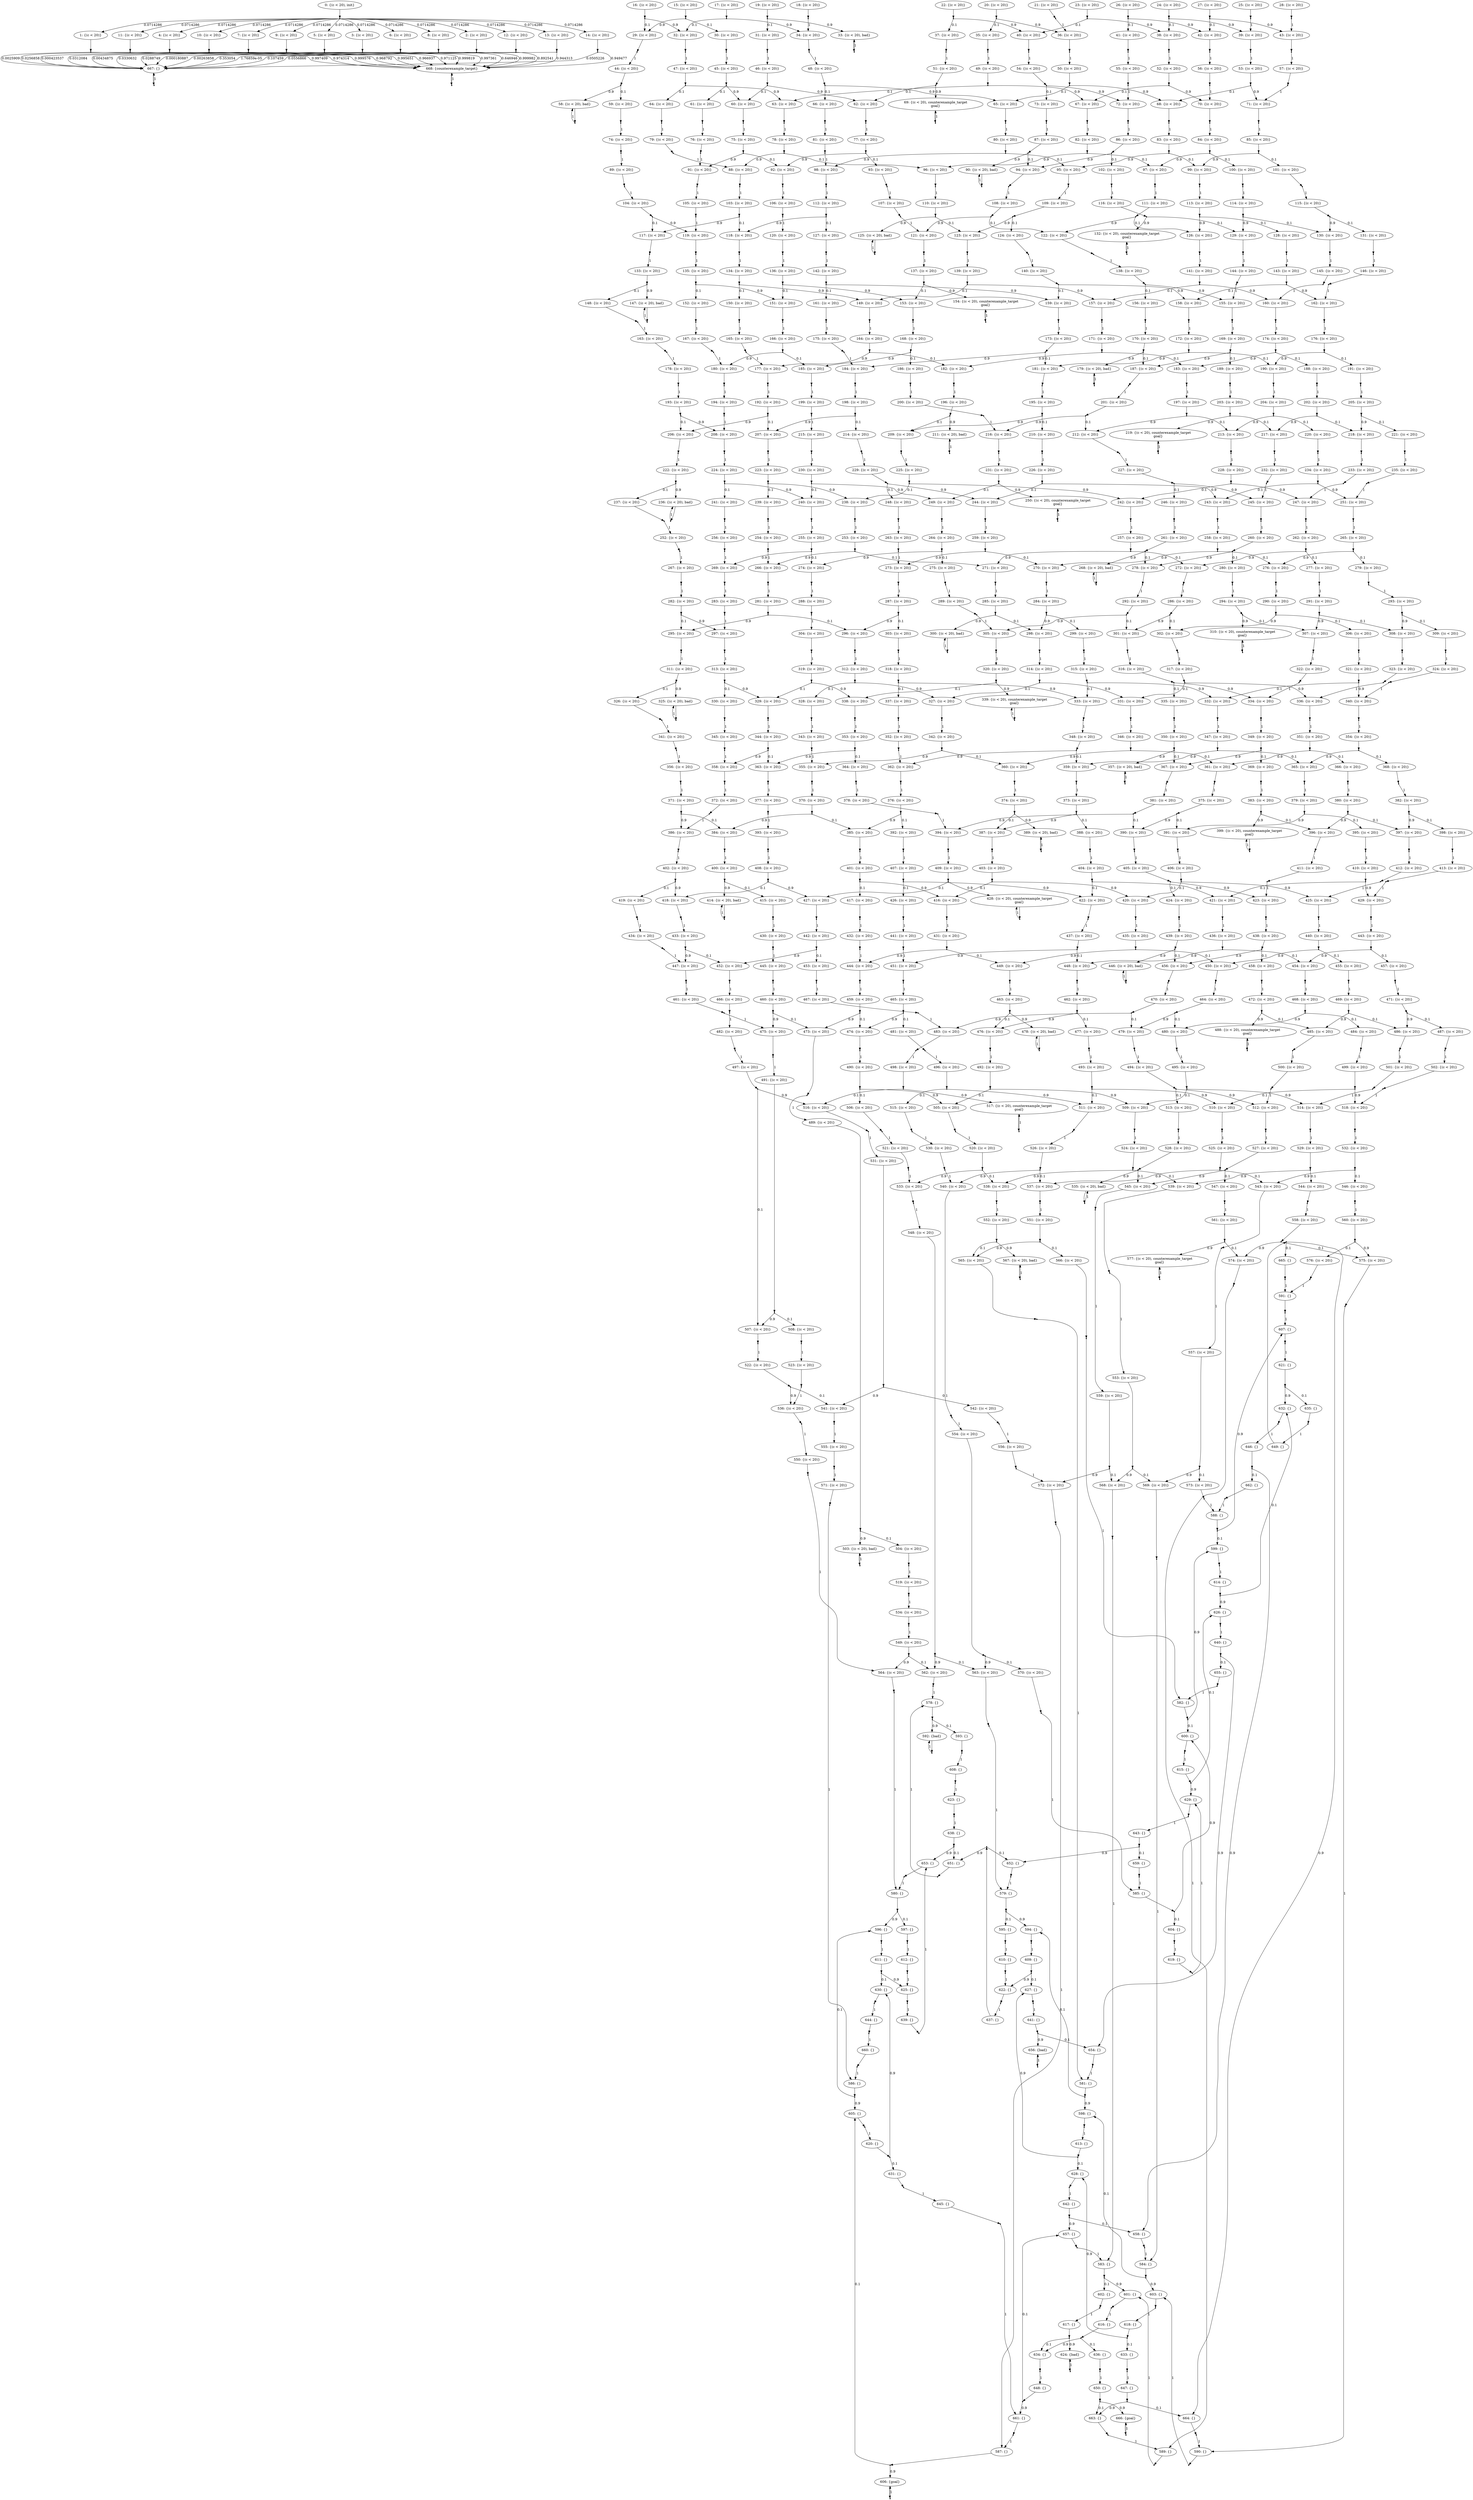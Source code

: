 digraph model {
	0 [ label = "0: {(c < 20), init}" ];
	1 [ label = "1: {(c < 20)}" ];
	2 [ label = "2: {(c < 20)}" ];
	3 [ label = "3: {(c < 20)}" ];
	4 [ label = "4: {(c < 20)}" ];
	5 [ label = "5: {(c < 20)}" ];
	6 [ label = "6: {(c < 20)}" ];
	7 [ label = "7: {(c < 20)}" ];
	8 [ label = "8: {(c < 20)}" ];
	9 [ label = "9: {(c < 20)}" ];
	10 [ label = "10: {(c < 20)}" ];
	11 [ label = "11: {(c < 20)}" ];
	12 [ label = "12: {(c < 20)}" ];
	13 [ label = "13: {(c < 20)}" ];
	14 [ label = "14: {(c < 20)}" ];
	15 [ label = "15: {(c < 20)}" ];
	16 [ label = "16: {(c < 20)}" ];
	17 [ label = "17: {(c < 20)}" ];
	18 [ label = "18: {(c < 20)}" ];
	19 [ label = "19: {(c < 20)}" ];
	20 [ label = "20: {(c < 20)}" ];
	21 [ label = "21: {(c < 20)}" ];
	22 [ label = "22: {(c < 20)}" ];
	23 [ label = "23: {(c < 20)}" ];
	24 [ label = "24: {(c < 20)}" ];
	25 [ label = "25: {(c < 20)}" ];
	26 [ label = "26: {(c < 20)}" ];
	27 [ label = "27: {(c < 20)}" ];
	28 [ label = "28: {(c < 20)}" ];
	29 [ label = "29: {(c < 20)}" ];
	30 [ label = "30: {(c < 20)}" ];
	31 [ label = "31: {(c < 20)}" ];
	32 [ label = "32: {(c < 20)}" ];
	33 [ label = "33: {(c < 20), bad}" ];
	34 [ label = "34: {(c < 20)}" ];
	35 [ label = "35: {(c < 20)}" ];
	36 [ label = "36: {(c < 20)}" ];
	37 [ label = "37: {(c < 20)}" ];
	38 [ label = "38: {(c < 20)}" ];
	39 [ label = "39: {(c < 20)}" ];
	40 [ label = "40: {(c < 20)}" ];
	41 [ label = "41: {(c < 20)}" ];
	42 [ label = "42: {(c < 20)}" ];
	43 [ label = "43: {(c < 20)}" ];
	44 [ label = "44: {(c < 20)}" ];
	45 [ label = "45: {(c < 20)}" ];
	46 [ label = "46: {(c < 20)}" ];
	47 [ label = "47: {(c < 20)}" ];
	48 [ label = "48: {(c < 20)}" ];
	49 [ label = "49: {(c < 20)}" ];
	50 [ label = "50: {(c < 20)}" ];
	51 [ label = "51: {(c < 20)}" ];
	52 [ label = "52: {(c < 20)}" ];
	53 [ label = "53: {(c < 20)}" ];
	54 [ label = "54: {(c < 20)}" ];
	55 [ label = "55: {(c < 20)}" ];
	56 [ label = "56: {(c < 20)}" ];
	57 [ label = "57: {(c < 20)}" ];
	58 [ label = "58: {(c < 20), bad}" ];
	59 [ label = "59: {(c < 20)}" ];
	60 [ label = "60: {(c < 20)}" ];
	61 [ label = "61: {(c < 20)}" ];
	62 [ label = "62: {(c < 20)}" ];
	63 [ label = "63: {(c < 20)}" ];
	64 [ label = "64: {(c < 20)}" ];
	65 [ label = "65: {(c < 20)}" ];
	66 [ label = "66: {(c < 20)}" ];
	67 [ label = "67: {(c < 20)}" ];
	68 [ label = "68: {(c < 20)}" ];
	69 [ label = "69: {(c < 20), counterexample_target
goal}" ];
	70 [ label = "70: {(c < 20)}" ];
	71 [ label = "71: {(c < 20)}" ];
	72 [ label = "72: {(c < 20)}" ];
	73 [ label = "73: {(c < 20)}" ];
	74 [ label = "74: {(c < 20)}" ];
	75 [ label = "75: {(c < 20)}" ];
	76 [ label = "76: {(c < 20)}" ];
	77 [ label = "77: {(c < 20)}" ];
	78 [ label = "78: {(c < 20)}" ];
	79 [ label = "79: {(c < 20)}" ];
	80 [ label = "80: {(c < 20)}" ];
	81 [ label = "81: {(c < 20)}" ];
	82 [ label = "82: {(c < 20)}" ];
	83 [ label = "83: {(c < 20)}" ];
	84 [ label = "84: {(c < 20)}" ];
	85 [ label = "85: {(c < 20)}" ];
	86 [ label = "86: {(c < 20)}" ];
	87 [ label = "87: {(c < 20)}" ];
	88 [ label = "88: {(c < 20)}" ];
	89 [ label = "89: {(c < 20)}" ];
	90 [ label = "90: {(c < 20), bad}" ];
	91 [ label = "91: {(c < 20)}" ];
	92 [ label = "92: {(c < 20)}" ];
	93 [ label = "93: {(c < 20)}" ];
	94 [ label = "94: {(c < 20)}" ];
	95 [ label = "95: {(c < 20)}" ];
	96 [ label = "96: {(c < 20)}" ];
	97 [ label = "97: {(c < 20)}" ];
	98 [ label = "98: {(c < 20)}" ];
	99 [ label = "99: {(c < 20)}" ];
	100 [ label = "100: {(c < 20)}" ];
	101 [ label = "101: {(c < 20)}" ];
	102 [ label = "102: {(c < 20)}" ];
	103 [ label = "103: {(c < 20)}" ];
	104 [ label = "104: {(c < 20)}" ];
	105 [ label = "105: {(c < 20)}" ];
	106 [ label = "106: {(c < 20)}" ];
	107 [ label = "107: {(c < 20)}" ];
	108 [ label = "108: {(c < 20)}" ];
	109 [ label = "109: {(c < 20)}" ];
	110 [ label = "110: {(c < 20)}" ];
	111 [ label = "111: {(c < 20)}" ];
	112 [ label = "112: {(c < 20)}" ];
	113 [ label = "113: {(c < 20)}" ];
	114 [ label = "114: {(c < 20)}" ];
	115 [ label = "115: {(c < 20)}" ];
	116 [ label = "116: {(c < 20)}" ];
	117 [ label = "117: {(c < 20)}" ];
	118 [ label = "118: {(c < 20)}" ];
	119 [ label = "119: {(c < 20)}" ];
	120 [ label = "120: {(c < 20)}" ];
	121 [ label = "121: {(c < 20)}" ];
	122 [ label = "122: {(c < 20)}" ];
	123 [ label = "123: {(c < 20)}" ];
	124 [ label = "124: {(c < 20)}" ];
	125 [ label = "125: {(c < 20), bad}" ];
	126 [ label = "126: {(c < 20)}" ];
	127 [ label = "127: {(c < 20)}" ];
	128 [ label = "128: {(c < 20)}" ];
	129 [ label = "129: {(c < 20)}" ];
	130 [ label = "130: {(c < 20)}" ];
	131 [ label = "131: {(c < 20)}" ];
	132 [ label = "132: {(c < 20), counterexample_target
goal}" ];
	133 [ label = "133: {(c < 20)}" ];
	134 [ label = "134: {(c < 20)}" ];
	135 [ label = "135: {(c < 20)}" ];
	136 [ label = "136: {(c < 20)}" ];
	137 [ label = "137: {(c < 20)}" ];
	138 [ label = "138: {(c < 20)}" ];
	139 [ label = "139: {(c < 20)}" ];
	140 [ label = "140: {(c < 20)}" ];
	141 [ label = "141: {(c < 20)}" ];
	142 [ label = "142: {(c < 20)}" ];
	143 [ label = "143: {(c < 20)}" ];
	144 [ label = "144: {(c < 20)}" ];
	145 [ label = "145: {(c < 20)}" ];
	146 [ label = "146: {(c < 20)}" ];
	147 [ label = "147: {(c < 20), bad}" ];
	148 [ label = "148: {(c < 20)}" ];
	149 [ label = "149: {(c < 20)}" ];
	150 [ label = "150: {(c < 20)}" ];
	151 [ label = "151: {(c < 20)}" ];
	152 [ label = "152: {(c < 20)}" ];
	153 [ label = "153: {(c < 20)}" ];
	154 [ label = "154: {(c < 20), counterexample_target
goal}" ];
	155 [ label = "155: {(c < 20)}" ];
	156 [ label = "156: {(c < 20)}" ];
	157 [ label = "157: {(c < 20)}" ];
	158 [ label = "158: {(c < 20)}" ];
	159 [ label = "159: {(c < 20)}" ];
	160 [ label = "160: {(c < 20)}" ];
	161 [ label = "161: {(c < 20)}" ];
	162 [ label = "162: {(c < 20)}" ];
	163 [ label = "163: {(c < 20)}" ];
	164 [ label = "164: {(c < 20)}" ];
	165 [ label = "165: {(c < 20)}" ];
	166 [ label = "166: {(c < 20)}" ];
	167 [ label = "167: {(c < 20)}" ];
	168 [ label = "168: {(c < 20)}" ];
	169 [ label = "169: {(c < 20)}" ];
	170 [ label = "170: {(c < 20)}" ];
	171 [ label = "171: {(c < 20)}" ];
	172 [ label = "172: {(c < 20)}" ];
	173 [ label = "173: {(c < 20)}" ];
	174 [ label = "174: {(c < 20)}" ];
	175 [ label = "175: {(c < 20)}" ];
	176 [ label = "176: {(c < 20)}" ];
	177 [ label = "177: {(c < 20)}" ];
	178 [ label = "178: {(c < 20)}" ];
	179 [ label = "179: {(c < 20), bad}" ];
	180 [ label = "180: {(c < 20)}" ];
	181 [ label = "181: {(c < 20)}" ];
	182 [ label = "182: {(c < 20)}" ];
	183 [ label = "183: {(c < 20)}" ];
	184 [ label = "184: {(c < 20)}" ];
	185 [ label = "185: {(c < 20)}" ];
	186 [ label = "186: {(c < 20)}" ];
	187 [ label = "187: {(c < 20)}" ];
	188 [ label = "188: {(c < 20)}" ];
	189 [ label = "189: {(c < 20)}" ];
	190 [ label = "190: {(c < 20)}" ];
	191 [ label = "191: {(c < 20)}" ];
	192 [ label = "192: {(c < 20)}" ];
	193 [ label = "193: {(c < 20)}" ];
	194 [ label = "194: {(c < 20)}" ];
	195 [ label = "195: {(c < 20)}" ];
	196 [ label = "196: {(c < 20)}" ];
	197 [ label = "197: {(c < 20)}" ];
	198 [ label = "198: {(c < 20)}" ];
	199 [ label = "199: {(c < 20)}" ];
	200 [ label = "200: {(c < 20)}" ];
	201 [ label = "201: {(c < 20)}" ];
	202 [ label = "202: {(c < 20)}" ];
	203 [ label = "203: {(c < 20)}" ];
	204 [ label = "204: {(c < 20)}" ];
	205 [ label = "205: {(c < 20)}" ];
	206 [ label = "206: {(c < 20)}" ];
	207 [ label = "207: {(c < 20)}" ];
	208 [ label = "208: {(c < 20)}" ];
	209 [ label = "209: {(c < 20)}" ];
	210 [ label = "210: {(c < 20)}" ];
	211 [ label = "211: {(c < 20), bad}" ];
	212 [ label = "212: {(c < 20)}" ];
	213 [ label = "213: {(c < 20)}" ];
	214 [ label = "214: {(c < 20)}" ];
	215 [ label = "215: {(c < 20)}" ];
	216 [ label = "216: {(c < 20)}" ];
	217 [ label = "217: {(c < 20)}" ];
	218 [ label = "218: {(c < 20)}" ];
	219 [ label = "219: {(c < 20), counterexample_target
goal}" ];
	220 [ label = "220: {(c < 20)}" ];
	221 [ label = "221: {(c < 20)}" ];
	222 [ label = "222: {(c < 20)}" ];
	223 [ label = "223: {(c < 20)}" ];
	224 [ label = "224: {(c < 20)}" ];
	225 [ label = "225: {(c < 20)}" ];
	226 [ label = "226: {(c < 20)}" ];
	227 [ label = "227: {(c < 20)}" ];
	228 [ label = "228: {(c < 20)}" ];
	229 [ label = "229: {(c < 20)}" ];
	230 [ label = "230: {(c < 20)}" ];
	231 [ label = "231: {(c < 20)}" ];
	232 [ label = "232: {(c < 20)}" ];
	233 [ label = "233: {(c < 20)}" ];
	234 [ label = "234: {(c < 20)}" ];
	235 [ label = "235: {(c < 20)}" ];
	236 [ label = "236: {(c < 20), bad}" ];
	237 [ label = "237: {(c < 20)}" ];
	238 [ label = "238: {(c < 20)}" ];
	239 [ label = "239: {(c < 20)}" ];
	240 [ label = "240: {(c < 20)}" ];
	241 [ label = "241: {(c < 20)}" ];
	242 [ label = "242: {(c < 20)}" ];
	243 [ label = "243: {(c < 20)}" ];
	244 [ label = "244: {(c < 20)}" ];
	245 [ label = "245: {(c < 20)}" ];
	246 [ label = "246: {(c < 20)}" ];
	247 [ label = "247: {(c < 20)}" ];
	248 [ label = "248: {(c < 20)}" ];
	249 [ label = "249: {(c < 20)}" ];
	250 [ label = "250: {(c < 20), counterexample_target
goal}" ];
	251 [ label = "251: {(c < 20)}" ];
	252 [ label = "252: {(c < 20)}" ];
	253 [ label = "253: {(c < 20)}" ];
	254 [ label = "254: {(c < 20)}" ];
	255 [ label = "255: {(c < 20)}" ];
	256 [ label = "256: {(c < 20)}" ];
	257 [ label = "257: {(c < 20)}" ];
	258 [ label = "258: {(c < 20)}" ];
	259 [ label = "259: {(c < 20)}" ];
	260 [ label = "260: {(c < 20)}" ];
	261 [ label = "261: {(c < 20)}" ];
	262 [ label = "262: {(c < 20)}" ];
	263 [ label = "263: {(c < 20)}" ];
	264 [ label = "264: {(c < 20)}" ];
	265 [ label = "265: {(c < 20)}" ];
	266 [ label = "266: {(c < 20)}" ];
	267 [ label = "267: {(c < 20)}" ];
	268 [ label = "268: {(c < 20), bad}" ];
	269 [ label = "269: {(c < 20)}" ];
	270 [ label = "270: {(c < 20)}" ];
	271 [ label = "271: {(c < 20)}" ];
	272 [ label = "272: {(c < 20)}" ];
	273 [ label = "273: {(c < 20)}" ];
	274 [ label = "274: {(c < 20)}" ];
	275 [ label = "275: {(c < 20)}" ];
	276 [ label = "276: {(c < 20)}" ];
	277 [ label = "277: {(c < 20)}" ];
	278 [ label = "278: {(c < 20)}" ];
	279 [ label = "279: {(c < 20)}" ];
	280 [ label = "280: {(c < 20)}" ];
	281 [ label = "281: {(c < 20)}" ];
	282 [ label = "282: {(c < 20)}" ];
	283 [ label = "283: {(c < 20)}" ];
	284 [ label = "284: {(c < 20)}" ];
	285 [ label = "285: {(c < 20)}" ];
	286 [ label = "286: {(c < 20)}" ];
	287 [ label = "287: {(c < 20)}" ];
	288 [ label = "288: {(c < 20)}" ];
	289 [ label = "289: {(c < 20)}" ];
	290 [ label = "290: {(c < 20)}" ];
	291 [ label = "291: {(c < 20)}" ];
	292 [ label = "292: {(c < 20)}" ];
	293 [ label = "293: {(c < 20)}" ];
	294 [ label = "294: {(c < 20)}" ];
	295 [ label = "295: {(c < 20)}" ];
	296 [ label = "296: {(c < 20)}" ];
	297 [ label = "297: {(c < 20)}" ];
	298 [ label = "298: {(c < 20)}" ];
	299 [ label = "299: {(c < 20)}" ];
	300 [ label = "300: {(c < 20), bad}" ];
	301 [ label = "301: {(c < 20)}" ];
	302 [ label = "302: {(c < 20)}" ];
	303 [ label = "303: {(c < 20)}" ];
	304 [ label = "304: {(c < 20)}" ];
	305 [ label = "305: {(c < 20)}" ];
	306 [ label = "306: {(c < 20)}" ];
	307 [ label = "307: {(c < 20)}" ];
	308 [ label = "308: {(c < 20)}" ];
	309 [ label = "309: {(c < 20)}" ];
	310 [ label = "310: {(c < 20), counterexample_target
goal}" ];
	311 [ label = "311: {(c < 20)}" ];
	312 [ label = "312: {(c < 20)}" ];
	313 [ label = "313: {(c < 20)}" ];
	314 [ label = "314: {(c < 20)}" ];
	315 [ label = "315: {(c < 20)}" ];
	316 [ label = "316: {(c < 20)}" ];
	317 [ label = "317: {(c < 20)}" ];
	318 [ label = "318: {(c < 20)}" ];
	319 [ label = "319: {(c < 20)}" ];
	320 [ label = "320: {(c < 20)}" ];
	321 [ label = "321: {(c < 20)}" ];
	322 [ label = "322: {(c < 20)}" ];
	323 [ label = "323: {(c < 20)}" ];
	324 [ label = "324: {(c < 20)}" ];
	325 [ label = "325: {(c < 20), bad}" ];
	326 [ label = "326: {(c < 20)}" ];
	327 [ label = "327: {(c < 20)}" ];
	328 [ label = "328: {(c < 20)}" ];
	329 [ label = "329: {(c < 20)}" ];
	330 [ label = "330: {(c < 20)}" ];
	331 [ label = "331: {(c < 20)}" ];
	332 [ label = "332: {(c < 20)}" ];
	333 [ label = "333: {(c < 20)}" ];
	334 [ label = "334: {(c < 20)}" ];
	335 [ label = "335: {(c < 20)}" ];
	336 [ label = "336: {(c < 20)}" ];
	337 [ label = "337: {(c < 20)}" ];
	338 [ label = "338: {(c < 20)}" ];
	339 [ label = "339: {(c < 20), counterexample_target
goal}" ];
	340 [ label = "340: {(c < 20)}" ];
	341 [ label = "341: {(c < 20)}" ];
	342 [ label = "342: {(c < 20)}" ];
	343 [ label = "343: {(c < 20)}" ];
	344 [ label = "344: {(c < 20)}" ];
	345 [ label = "345: {(c < 20)}" ];
	346 [ label = "346: {(c < 20)}" ];
	347 [ label = "347: {(c < 20)}" ];
	348 [ label = "348: {(c < 20)}" ];
	349 [ label = "349: {(c < 20)}" ];
	350 [ label = "350: {(c < 20)}" ];
	351 [ label = "351: {(c < 20)}" ];
	352 [ label = "352: {(c < 20)}" ];
	353 [ label = "353: {(c < 20)}" ];
	354 [ label = "354: {(c < 20)}" ];
	355 [ label = "355: {(c < 20)}" ];
	356 [ label = "356: {(c < 20)}" ];
	357 [ label = "357: {(c < 20), bad}" ];
	358 [ label = "358: {(c < 20)}" ];
	359 [ label = "359: {(c < 20)}" ];
	360 [ label = "360: {(c < 20)}" ];
	361 [ label = "361: {(c < 20)}" ];
	362 [ label = "362: {(c < 20)}" ];
	363 [ label = "363: {(c < 20)}" ];
	364 [ label = "364: {(c < 20)}" ];
	365 [ label = "365: {(c < 20)}" ];
	366 [ label = "366: {(c < 20)}" ];
	367 [ label = "367: {(c < 20)}" ];
	368 [ label = "368: {(c < 20)}" ];
	369 [ label = "369: {(c < 20)}" ];
	370 [ label = "370: {(c < 20)}" ];
	371 [ label = "371: {(c < 20)}" ];
	372 [ label = "372: {(c < 20)}" ];
	373 [ label = "373: {(c < 20)}" ];
	374 [ label = "374: {(c < 20)}" ];
	375 [ label = "375: {(c < 20)}" ];
	376 [ label = "376: {(c < 20)}" ];
	377 [ label = "377: {(c < 20)}" ];
	378 [ label = "378: {(c < 20)}" ];
	379 [ label = "379: {(c < 20)}" ];
	380 [ label = "380: {(c < 20)}" ];
	381 [ label = "381: {(c < 20)}" ];
	382 [ label = "382: {(c < 20)}" ];
	383 [ label = "383: {(c < 20)}" ];
	384 [ label = "384: {(c < 20)}" ];
	385 [ label = "385: {(c < 20)}" ];
	386 [ label = "386: {(c < 20)}" ];
	387 [ label = "387: {(c < 20)}" ];
	388 [ label = "388: {(c < 20)}" ];
	389 [ label = "389: {(c < 20), bad}" ];
	390 [ label = "390: {(c < 20)}" ];
	391 [ label = "391: {(c < 20)}" ];
	392 [ label = "392: {(c < 20)}" ];
	393 [ label = "393: {(c < 20)}" ];
	394 [ label = "394: {(c < 20)}" ];
	395 [ label = "395: {(c < 20)}" ];
	396 [ label = "396: {(c < 20)}" ];
	397 [ label = "397: {(c < 20)}" ];
	398 [ label = "398: {(c < 20)}" ];
	399 [ label = "399: {(c < 20), counterexample_target
goal}" ];
	400 [ label = "400: {(c < 20)}" ];
	401 [ label = "401: {(c < 20)}" ];
	402 [ label = "402: {(c < 20)}" ];
	403 [ label = "403: {(c < 20)}" ];
	404 [ label = "404: {(c < 20)}" ];
	405 [ label = "405: {(c < 20)}" ];
	406 [ label = "406: {(c < 20)}" ];
	407 [ label = "407: {(c < 20)}" ];
	408 [ label = "408: {(c < 20)}" ];
	409 [ label = "409: {(c < 20)}" ];
	410 [ label = "410: {(c < 20)}" ];
	411 [ label = "411: {(c < 20)}" ];
	412 [ label = "412: {(c < 20)}" ];
	413 [ label = "413: {(c < 20)}" ];
	414 [ label = "414: {(c < 20), bad}" ];
	415 [ label = "415: {(c < 20)}" ];
	416 [ label = "416: {(c < 20)}" ];
	417 [ label = "417: {(c < 20)}" ];
	418 [ label = "418: {(c < 20)}" ];
	419 [ label = "419: {(c < 20)}" ];
	420 [ label = "420: {(c < 20)}" ];
	421 [ label = "421: {(c < 20)}" ];
	422 [ label = "422: {(c < 20)}" ];
	423 [ label = "423: {(c < 20)}" ];
	424 [ label = "424: {(c < 20)}" ];
	425 [ label = "425: {(c < 20)}" ];
	426 [ label = "426: {(c < 20)}" ];
	427 [ label = "427: {(c < 20)}" ];
	428 [ label = "428: {(c < 20), counterexample_target
goal}" ];
	429 [ label = "429: {(c < 20)}" ];
	430 [ label = "430: {(c < 20)}" ];
	431 [ label = "431: {(c < 20)}" ];
	432 [ label = "432: {(c < 20)}" ];
	433 [ label = "433: {(c < 20)}" ];
	434 [ label = "434: {(c < 20)}" ];
	435 [ label = "435: {(c < 20)}" ];
	436 [ label = "436: {(c < 20)}" ];
	437 [ label = "437: {(c < 20)}" ];
	438 [ label = "438: {(c < 20)}" ];
	439 [ label = "439: {(c < 20)}" ];
	440 [ label = "440: {(c < 20)}" ];
	441 [ label = "441: {(c < 20)}" ];
	442 [ label = "442: {(c < 20)}" ];
	443 [ label = "443: {(c < 20)}" ];
	444 [ label = "444: {(c < 20)}" ];
	445 [ label = "445: {(c < 20)}" ];
	446 [ label = "446: {(c < 20), bad}" ];
	447 [ label = "447: {(c < 20)}" ];
	448 [ label = "448: {(c < 20)}" ];
	449 [ label = "449: {(c < 20)}" ];
	450 [ label = "450: {(c < 20)}" ];
	451 [ label = "451: {(c < 20)}" ];
	452 [ label = "452: {(c < 20)}" ];
	453 [ label = "453: {(c < 20)}" ];
	454 [ label = "454: {(c < 20)}" ];
	455 [ label = "455: {(c < 20)}" ];
	456 [ label = "456: {(c < 20)}" ];
	457 [ label = "457: {(c < 20)}" ];
	458 [ label = "458: {(c < 20)}" ];
	459 [ label = "459: {(c < 20)}" ];
	460 [ label = "460: {(c < 20)}" ];
	461 [ label = "461: {(c < 20)}" ];
	462 [ label = "462: {(c < 20)}" ];
	463 [ label = "463: {(c < 20)}" ];
	464 [ label = "464: {(c < 20)}" ];
	465 [ label = "465: {(c < 20)}" ];
	466 [ label = "466: {(c < 20)}" ];
	467 [ label = "467: {(c < 20)}" ];
	468 [ label = "468: {(c < 20)}" ];
	469 [ label = "469: {(c < 20)}" ];
	470 [ label = "470: {(c < 20)}" ];
	471 [ label = "471: {(c < 20)}" ];
	472 [ label = "472: {(c < 20)}" ];
	473 [ label = "473: {(c < 20)}" ];
	474 [ label = "474: {(c < 20)}" ];
	475 [ label = "475: {(c < 20)}" ];
	476 [ label = "476: {(c < 20)}" ];
	477 [ label = "477: {(c < 20)}" ];
	478 [ label = "478: {(c < 20), bad}" ];
	479 [ label = "479: {(c < 20)}" ];
	480 [ label = "480: {(c < 20)}" ];
	481 [ label = "481: {(c < 20)}" ];
	482 [ label = "482: {(c < 20)}" ];
	483 [ label = "483: {(c < 20)}" ];
	484 [ label = "484: {(c < 20)}" ];
	485 [ label = "485: {(c < 20)}" ];
	486 [ label = "486: {(c < 20)}" ];
	487 [ label = "487: {(c < 20)}" ];
	488 [ label = "488: {(c < 20), counterexample_target
goal}" ];
	489 [ label = "489: {(c < 20)}" ];
	490 [ label = "490: {(c < 20)}" ];
	491 [ label = "491: {(c < 20)}" ];
	492 [ label = "492: {(c < 20)}" ];
	493 [ label = "493: {(c < 20)}" ];
	494 [ label = "494: {(c < 20)}" ];
	495 [ label = "495: {(c < 20)}" ];
	496 [ label = "496: {(c < 20)}" ];
	497 [ label = "497: {(c < 20)}" ];
	498 [ label = "498: {(c < 20)}" ];
	499 [ label = "499: {(c < 20)}" ];
	500 [ label = "500: {(c < 20)}" ];
	501 [ label = "501: {(c < 20)}" ];
	502 [ label = "502: {(c < 20)}" ];
	503 [ label = "503: {(c < 20), bad}" ];
	504 [ label = "504: {(c < 20)}" ];
	505 [ label = "505: {(c < 20)}" ];
	506 [ label = "506: {(c < 20)}" ];
	507 [ label = "507: {(c < 20)}" ];
	508 [ label = "508: {(c < 20)}" ];
	509 [ label = "509: {(c < 20)}" ];
	510 [ label = "510: {(c < 20)}" ];
	511 [ label = "511: {(c < 20)}" ];
	512 [ label = "512: {(c < 20)}" ];
	513 [ label = "513: {(c < 20)}" ];
	514 [ label = "514: {(c < 20)}" ];
	515 [ label = "515: {(c < 20)}" ];
	516 [ label = "516: {(c < 20)}" ];
	517 [ label = "517: {(c < 20), counterexample_target
goal}" ];
	518 [ label = "518: {(c < 20)}" ];
	519 [ label = "519: {(c < 20)}" ];
	520 [ label = "520: {(c < 20)}" ];
	521 [ label = "521: {(c < 20)}" ];
	522 [ label = "522: {(c < 20)}" ];
	523 [ label = "523: {(c < 20)}" ];
	524 [ label = "524: {(c < 20)}" ];
	525 [ label = "525: {(c < 20)}" ];
	526 [ label = "526: {(c < 20)}" ];
	527 [ label = "527: {(c < 20)}" ];
	528 [ label = "528: {(c < 20)}" ];
	529 [ label = "529: {(c < 20)}" ];
	530 [ label = "530: {(c < 20)}" ];
	531 [ label = "531: {(c < 20)}" ];
	532 [ label = "532: {(c < 20)}" ];
	533 [ label = "533: {(c < 20)}" ];
	534 [ label = "534: {(c < 20)}" ];
	535 [ label = "535: {(c < 20), bad}" ];
	536 [ label = "536: {(c < 20)}" ];
	537 [ label = "537: {(c < 20)}" ];
	538 [ label = "538: {(c < 20)}" ];
	539 [ label = "539: {(c < 20)}" ];
	540 [ label = "540: {(c < 20)}" ];
	541 [ label = "541: {(c < 20)}" ];
	542 [ label = "542: {(c < 20)}" ];
	543 [ label = "543: {(c < 20)}" ];
	544 [ label = "544: {(c < 20)}" ];
	545 [ label = "545: {(c < 20)}" ];
	546 [ label = "546: {(c < 20)}" ];
	547 [ label = "547: {(c < 20)}" ];
	548 [ label = "548: {(c < 20)}" ];
	549 [ label = "549: {(c < 20)}" ];
	550 [ label = "550: {(c < 20)}" ];
	551 [ label = "551: {(c < 20)}" ];
	552 [ label = "552: {(c < 20)}" ];
	553 [ label = "553: {(c < 20)}" ];
	554 [ label = "554: {(c < 20)}" ];
	555 [ label = "555: {(c < 20)}" ];
	556 [ label = "556: {(c < 20)}" ];
	557 [ label = "557: {(c < 20)}" ];
	558 [ label = "558: {(c < 20)}" ];
	559 [ label = "559: {(c < 20)}" ];
	560 [ label = "560: {(c < 20)}" ];
	561 [ label = "561: {(c < 20)}" ];
	562 [ label = "562: {(c < 20)}" ];
	563 [ label = "563: {(c < 20)}" ];
	564 [ label = "564: {(c < 20)}" ];
	565 [ label = "565: {(c < 20)}" ];
	566 [ label = "566: {(c < 20)}" ];
	567 [ label = "567: {(c < 20), bad}" ];
	568 [ label = "568: {(c < 20)}" ];
	569 [ label = "569: {(c < 20)}" ];
	570 [ label = "570: {(c < 20)}" ];
	571 [ label = "571: {(c < 20)}" ];
	572 [ label = "572: {(c < 20)}" ];
	573 [ label = "573: {(c < 20)}" ];
	574 [ label = "574: {(c < 20)}" ];
	575 [ label = "575: {(c < 20)}" ];
	576 [ label = "576: {(c < 20)}" ];
	577 [ label = "577: {(c < 20), counterexample_target
goal}" ];
	578 [ label = "578: {}" ];
	579 [ label = "579: {}" ];
	580 [ label = "580: {}" ];
	581 [ label = "581: {}" ];
	582 [ label = "582: {}" ];
	583 [ label = "583: {}" ];
	584 [ label = "584: {}" ];
	585 [ label = "585: {}" ];
	586 [ label = "586: {}" ];
	587 [ label = "587: {}" ];
	588 [ label = "588: {}" ];
	589 [ label = "589: {}" ];
	590 [ label = "590: {}" ];
	591 [ label = "591: {}" ];
	592 [ label = "592: {bad}" ];
	593 [ label = "593: {}" ];
	594 [ label = "594: {}" ];
	595 [ label = "595: {}" ];
	596 [ label = "596: {}" ];
	597 [ label = "597: {}" ];
	598 [ label = "598: {}" ];
	599 [ label = "599: {}" ];
	600 [ label = "600: {}" ];
	601 [ label = "601: {}" ];
	602 [ label = "602: {}" ];
	603 [ label = "603: {}" ];
	604 [ label = "604: {}" ];
	605 [ label = "605: {}" ];
	606 [ label = "606: {goal}" ];
	607 [ label = "607: {}" ];
	608 [ label = "608: {}" ];
	609 [ label = "609: {}" ];
	610 [ label = "610: {}" ];
	611 [ label = "611: {}" ];
	612 [ label = "612: {}" ];
	613 [ label = "613: {}" ];
	614 [ label = "614: {}" ];
	615 [ label = "615: {}" ];
	616 [ label = "616: {}" ];
	617 [ label = "617: {}" ];
	618 [ label = "618: {}" ];
	619 [ label = "619: {}" ];
	620 [ label = "620: {}" ];
	621 [ label = "621: {}" ];
	622 [ label = "622: {}" ];
	623 [ label = "623: {}" ];
	624 [ label = "624: {bad}" ];
	625 [ label = "625: {}" ];
	626 [ label = "626: {}" ];
	627 [ label = "627: {}" ];
	628 [ label = "628: {}" ];
	629 [ label = "629: {}" ];
	630 [ label = "630: {}" ];
	631 [ label = "631: {}" ];
	632 [ label = "632: {}" ];
	633 [ label = "633: {}" ];
	634 [ label = "634: {}" ];
	635 [ label = "635: {}" ];
	636 [ label = "636: {}" ];
	637 [ label = "637: {}" ];
	638 [ label = "638: {}" ];
	639 [ label = "639: {}" ];
	640 [ label = "640: {}" ];
	641 [ label = "641: {}" ];
	642 [ label = "642: {}" ];
	643 [ label = "643: {}" ];
	644 [ label = "644: {}" ];
	645 [ label = "645: {}" ];
	646 [ label = "646: {}" ];
	647 [ label = "647: {}" ];
	648 [ label = "648: {}" ];
	649 [ label = "649: {}" ];
	650 [ label = "650: {}" ];
	651 [ label = "651: {}" ];
	652 [ label = "652: {}" ];
	653 [ label = "653: {}" ];
	654 [ label = "654: {}" ];
	655 [ label = "655: {}" ];
	656 [ label = "656: {bad}" ];
	657 [ label = "657: {}" ];
	658 [ label = "658: {}" ];
	659 [ label = "659: {}" ];
	660 [ label = "660: {}" ];
	661 [ label = "661: {}" ];
	662 [ label = "662: {}" ];
	663 [ label = "663: {}" ];
	664 [ label = "664: {}" ];
	665 [ label = "665: {}" ];
	666 [ label = "666: {goal}" ];
	667 [ label = "667: {}" ];
	668 [ label = "668: {counterexample_target}" ];
	"0c0" [shape = "point"];
	0 -> "0c0";
	"0c0" -> 1 [ label= "0.0714286" ];
	"0c0" -> 2 [ label= "0.0714286" ];
	"0c0" -> 3 [ label= "0.0714286" ];
	"0c0" -> 4 [ label= "0.0714286" ];
	"0c0" -> 5 [ label= "0.0714286" ];
	"0c0" -> 6 [ label= "0.0714286" ];
	"0c0" -> 7 [ label= "0.0714286" ];
	"0c0" -> 8 [ label= "0.0714286" ];
	"0c0" -> 9 [ label= "0.0714286" ];
	"0c0" -> 10 [ label= "0.0714286" ];
	"0c0" -> 11 [ label= "0.0714286" ];
	"0c0" -> 12 [ label= "0.0714286" ];
	"0c0" -> 13 [ label= "0.0714286" ];
	"0c0" -> 14 [ label= "0.0714286" ];
	"1c0" [shape = "point"];
	1 -> "1c0";
	"1c0" -> 667 [ label= "0.0025909" ];
	"1c0" -> 668 [ label= "0.997409" ];
	"2c0" [shape = "point"];
	2 -> "2c0";
	"2c0" -> 667 [ label= "1.76859e-05" ];
	"2c0" -> 668 [ label= "0.999982" ];
	"3c0" [shape = "point"];
	3 -> "3c0";
	"3c0" -> 667 [ label= "0.000180887" ];
	"3c0" -> 668 [ label= "0.999819" ];
	"4c0" [shape = "point"];
	4 -> "4c0";
	"4c0" -> 667 [ label= "0.000423537" ];
	"4c0" -> 668 [ label= "0.999576" ];
	"5c0" [shape = "point"];
	5 -> "5c0";
	"5c0" -> 667 [ label= "0.0288749" ];
	"5c0" -> 668 [ label= "0.971125" ];
	"6c0" [shape = "point"];
	6 -> "6c0";
	"6c0" -> 667 [ label= "0.00263858" ];
	"6c0" -> 668 [ label= "0.997361" ];
	"7c0" [shape = "point"];
	7 -> "7c0";
	"7c0" -> 667 [ label= "0.00434875" ];
	"7c0" -> 668 [ label= "0.995651" ];
	"8c0" [shape = "point"];
	8 -> "8c0";
	"8c0" -> 667 [ label= "0.353054" ];
	"8c0" -> 668 [ label= "0.646946" ];
	"9c0" [shape = "point"];
	9 -> "9c0";
	"9c0" -> 667 [ label= "0.0330632" ];
	"9c0" -> 668 [ label= "0.966937" ];
	"10c0" [shape = "point"];
	10 -> "10c0";
	"10c0" -> 667 [ label= "0.0312084" ];
	"10c0" -> 668 [ label= "0.968792" ];
	"11c0" [shape = "point"];
	11 -> "11c0";
	"11c0" -> 667 [ label= "0.0256858" ];
	"11c0" -> 668 [ label= "0.974314" ];
	"12c0" [shape = "point"];
	12 -> "12c0";
	"12c0" -> 667 [ label= "0.107459" ];
	"12c0" -> 668 [ label= "0.892541" ];
	"13c0" [shape = "point"];
	13 -> "13c0";
	"13c0" -> 667 [ label= "0.0556866" ];
	"13c0" -> 668 [ label= "0.944313" ];
	"14c0" [shape = "point"];
	14 -> "14c0";
	"14c0" -> 667 [ label= "0.0505226" ];
	"14c0" -> 668 [ label= "0.949477" ];
	"15c0" [shape = "point"];
	15 -> "15c0";
	"15c0" -> 29 [ label= "0.9" ];
	"15c0" -> 30 [ label= "0.1" ];
	"16c0" [shape = "point"];
	16 -> "16c0";
	"16c0" -> 29 [ label= "0.1" ];
	"16c0" -> 32 [ label= "0.9" ];
	"17c0" [shape = "point"];
	17 -> "17c0";
	"17c0" -> 32 [ label= "0.1" ];
	"17c0" -> 34 [ label= "0.9" ];
	"18c0" [shape = "point"];
	18 -> "18c0";
	"18c0" -> 34 [ label= "1" ];
	"19c0" [shape = "point"];
	19 -> "19c0";
	"19c0" -> 31 [ label= "0.1" ];
	"19c0" -> 33 [ label= "0.9" ];
	"20c0" [shape = "point"];
	20 -> "20c0";
	"20c0" -> 35 [ label= "0.1" ];
	"20c0" -> 36 [ label= "0.9" ];
	"21c0" [shape = "point"];
	21 -> "21c0";
	"21c0" -> 36 [ label= "1" ];
	"22c0" [shape = "point"];
	22 -> "22c0";
	"22c0" -> 37 [ label= "0.1" ];
	"22c0" -> 40 [ label= "0.9" ];
	"23c0" [shape = "point"];
	23 -> "23c0";
	"23c0" -> 38 [ label= "0.9" ];
	"23c0" -> 40 [ label= "0.1" ];
	"24c0" [shape = "point"];
	24 -> "24c0";
	"24c0" -> 38 [ label= "0.1" ];
	"24c0" -> 39 [ label= "0.9" ];
	"25c0" [shape = "point"];
	25 -> "25c0";
	"25c0" -> 39 [ label= "1" ];
	"26c0" [shape = "point"];
	26 -> "26c0";
	"26c0" -> 41 [ label= "0.1" ];
	"26c0" -> 42 [ label= "0.9" ];
	"27c0" [shape = "point"];
	27 -> "27c0";
	"27c0" -> 42 [ label= "0.1" ];
	"27c0" -> 43 [ label= "0.9" ];
	"28c0" [shape = "point"];
	28 -> "28c0";
	"28c0" -> 43 [ label= "1" ];
	"29c0" [shape = "point"];
	29 -> "29c0";
	"29c0" -> 44 [ label= "1" ];
	"30c0" [shape = "point"];
	30 -> "30c0";
	"30c0" -> 45 [ label= "1" ];
	"31c0" [shape = "point"];
	31 -> "31c0";
	"31c0" -> 46 [ label= "1" ];
	"32c0" [shape = "point"];
	32 -> "32c0";
	"32c0" -> 47 [ label= "1" ];
	"33c0" [shape = "point"];
	33 -> "33c0";
	"33c0" -> 33 [ label= "1" ];
	"34c0" [shape = "point"];
	34 -> "34c0";
	"34c0" -> 48 [ label= "1" ];
	"35c0" [shape = "point"];
	35 -> "35c0";
	"35c0" -> 49 [ label= "1" ];
	"36c0" [shape = "point"];
	36 -> "36c0";
	"36c0" -> 50 [ label= "1" ];
	"37c0" [shape = "point"];
	37 -> "37c0";
	"37c0" -> 51 [ label= "1" ];
	"38c0" [shape = "point"];
	38 -> "38c0";
	"38c0" -> 52 [ label= "1" ];
	"39c0" [shape = "point"];
	39 -> "39c0";
	"39c0" -> 53 [ label= "1" ];
	"40c0" [shape = "point"];
	40 -> "40c0";
	"40c0" -> 54 [ label= "1" ];
	"41c0" [shape = "point"];
	41 -> "41c0";
	"41c0" -> 55 [ label= "1" ];
	"42c0" [shape = "point"];
	42 -> "42c0";
	"42c0" -> 56 [ label= "1" ];
	"43c0" [shape = "point"];
	43 -> "43c0";
	"43c0" -> 57 [ label= "1" ];
	"44c0" [shape = "point"];
	44 -> "44c0";
	"44c0" -> 58 [ label= "0.9" ];
	"44c0" -> 59 [ label= "0.1" ];
	"45c0" [shape = "point"];
	45 -> "45c0";
	"45c0" -> 60 [ label= "0.9" ];
	"45c0" -> 61 [ label= "0.1" ];
	"46c0" [shape = "point"];
	46 -> "46c0";
	"46c0" -> 60 [ label= "0.1" ];
	"46c0" -> 62 [ label= "0.9" ];
	"47c0" [shape = "point"];
	47 -> "47c0";
	"47c0" -> 63 [ label= "0.9" ];
	"47c0" -> 64 [ label= "0.1" ];
	"48c0" [shape = "point"];
	48 -> "48c0";
	"48c0" -> 65 [ label= "0.9" ];
	"48c0" -> 66 [ label= "0.1" ];
	"49c0" [shape = "point"];
	49 -> "49c0";
	"49c0" -> 63 [ label= "0.1" ];
	"49c0" -> 67 [ label= "0.9" ];
	"50c0" [shape = "point"];
	50 -> "50c0";
	"50c0" -> 65 [ label= "0.1" ];
	"50c0" -> 68 [ label= "0.9" ];
	"51c0" [shape = "point"];
	51 -> "51c0";
	"51c0" -> 62 [ label= "0.1" ];
	"51c0" -> 69 [ label= "0.9" ];
	"52c0" [shape = "point"];
	52 -> "52c0";
	"52c0" -> 67 [ label= "0.1" ];
	"52c0" -> 70 [ label= "0.9" ];
	"53c0" [shape = "point"];
	53 -> "53c0";
	"53c0" -> 68 [ label= "0.1" ];
	"53c0" -> 71 [ label= "0.9" ];
	"54c0" [shape = "point"];
	54 -> "54c0";
	"54c0" -> 72 [ label= "0.9" ];
	"54c0" -> 73 [ label= "0.1" ];
	"55c0" [shape = "point"];
	55 -> "55c0";
	"55c0" -> 72 [ label= "1" ];
	"56c0" [shape = "point"];
	56 -> "56c0";
	"56c0" -> 70 [ label= "1" ];
	"57c0" [shape = "point"];
	57 -> "57c0";
	"57c0" -> 71 [ label= "1" ];
	"58c0" [shape = "point"];
	58 -> "58c0";
	"58c0" -> 58 [ label= "1" ];
	"59c0" [shape = "point"];
	59 -> "59c0";
	"59c0" -> 74 [ label= "1" ];
	"60c0" [shape = "point"];
	60 -> "60c0";
	"60c0" -> 75 [ label= "1" ];
	"61c0" [shape = "point"];
	61 -> "61c0";
	"61c0" -> 76 [ label= "1" ];
	"62c0" [shape = "point"];
	62 -> "62c0";
	"62c0" -> 77 [ label= "1" ];
	"63c0" [shape = "point"];
	63 -> "63c0";
	"63c0" -> 78 [ label= "1" ];
	"64c0" [shape = "point"];
	64 -> "64c0";
	"64c0" -> 79 [ label= "1" ];
	"65c0" [shape = "point"];
	65 -> "65c0";
	"65c0" -> 80 [ label= "1" ];
	"66c0" [shape = "point"];
	66 -> "66c0";
	"66c0" -> 81 [ label= "1" ];
	"67c0" [shape = "point"];
	67 -> "67c0";
	"67c0" -> 82 [ label= "1" ];
	"68c0" [shape = "point"];
	68 -> "68c0";
	"68c0" -> 83 [ label= "1" ];
	"69c0" [shape = "point"];
	69 -> "69c0";
	"69c0" -> 69 [ label= "1" ];
	"70c0" [shape = "point"];
	70 -> "70c0";
	"70c0" -> 84 [ label= "1" ];
	"71c0" [shape = "point"];
	71 -> "71c0";
	"71c0" -> 85 [ label= "1" ];
	"72c0" [shape = "point"];
	72 -> "72c0";
	"72c0" -> 86 [ label= "1" ];
	"73c0" [shape = "point"];
	73 -> "73c0";
	"73c0" -> 87 [ label= "1" ];
	"74c0" [shape = "point"];
	74 -> "74c0";
	"74c0" -> 89 [ label= "1" ];
	"75c0" [shape = "point"];
	75 -> "75c0";
	"75c0" -> 91 [ label= "0.9" ];
	"75c0" -> 92 [ label= "0.1" ];
	"76c0" [shape = "point"];
	76 -> "76c0";
	"76c0" -> 91 [ label= "1" ];
	"77c0" [shape = "point"];
	77 -> "77c0";
	"77c0" -> 92 [ label= "0.9" ];
	"77c0" -> 93 [ label= "0.1" ];
	"78c0" [shape = "point"];
	78 -> "78c0";
	"78c0" -> 88 [ label= "0.9" ];
	"78c0" -> 96 [ label= "0.1" ];
	"79c0" [shape = "point"];
	79 -> "79c0";
	"79c0" -> 88 [ label= "1" ];
	"80c0" [shape = "point"];
	80 -> "80c0";
	"80c0" -> 95 [ label= "0.1" ];
	"80c0" -> 98 [ label= "0.9" ];
	"81c0" [shape = "point"];
	81 -> "81c0";
	"81c0" -> 98 [ label= "1" ];
	"82c0" [shape = "point"];
	82 -> "82c0";
	"82c0" -> 96 [ label= "0.9" ];
	"82c0" -> 97 [ label= "0.1" ];
	"83c0" [shape = "point"];
	83 -> "83c0";
	"83c0" -> 95 [ label= "0.9" ];
	"83c0" -> 99 [ label= "0.1" ];
	"84c0" [shape = "point"];
	84 -> "84c0";
	"84c0" -> 97 [ label= "0.9" ];
	"84c0" -> 100 [ label= "0.1" ];
	"85c0" [shape = "point"];
	85 -> "85c0";
	"85c0" -> 99 [ label= "0.9" ];
	"85c0" -> 101 [ label= "0.1" ];
	"86c0" [shape = "point"];
	86 -> "86c0";
	"86c0" -> 94 [ label= "0.9" ];
	"86c0" -> 102 [ label= "0.1" ];
	"87c0" [shape = "point"];
	87 -> "87c0";
	"87c0" -> 90 [ label= "0.9" ];
	"87c0" -> 94 [ label= "0.1" ];
	"88c0" [shape = "point"];
	88 -> "88c0";
	"88c0" -> 103 [ label= "1" ];
	"89c0" [shape = "point"];
	89 -> "89c0";
	"89c0" -> 104 [ label= "1" ];
	"90c0" [shape = "point"];
	90 -> "90c0";
	"90c0" -> 90 [ label= "1" ];
	"91c0" [shape = "point"];
	91 -> "91c0";
	"91c0" -> 105 [ label= "1" ];
	"92c0" [shape = "point"];
	92 -> "92c0";
	"92c0" -> 106 [ label= "1" ];
	"93c0" [shape = "point"];
	93 -> "93c0";
	"93c0" -> 107 [ label= "1" ];
	"94c0" [shape = "point"];
	94 -> "94c0";
	"94c0" -> 108 [ label= "1" ];
	"95c0" [shape = "point"];
	95 -> "95c0";
	"95c0" -> 109 [ label= "1" ];
	"96c0" [shape = "point"];
	96 -> "96c0";
	"96c0" -> 110 [ label= "1" ];
	"97c0" [shape = "point"];
	97 -> "97c0";
	"97c0" -> 111 [ label= "1" ];
	"98c0" [shape = "point"];
	98 -> "98c0";
	"98c0" -> 112 [ label= "1" ];
	"99c0" [shape = "point"];
	99 -> "99c0";
	"99c0" -> 113 [ label= "1" ];
	"100c0" [shape = "point"];
	100 -> "100c0";
	"100c0" -> 114 [ label= "1" ];
	"101c0" [shape = "point"];
	101 -> "101c0";
	"101c0" -> 115 [ label= "1" ];
	"102c0" [shape = "point"];
	102 -> "102c0";
	"102c0" -> 116 [ label= "1" ];
	"103c0" [shape = "point"];
	103 -> "103c0";
	"103c0" -> 117 [ label= "0.9" ];
	"103c0" -> 118 [ label= "0.1" ];
	"104c0" [shape = "point"];
	104 -> "104c0";
	"104c0" -> 117 [ label= "0.1" ];
	"104c0" -> 119 [ label= "0.9" ];
	"105c0" [shape = "point"];
	105 -> "105c0";
	"105c0" -> 119 [ label= "1" ];
	"106c0" [shape = "point"];
	106 -> "106c0";
	"106c0" -> 120 [ label= "1" ];
	"107c0" [shape = "point"];
	107 -> "107c0";
	"107c0" -> 121 [ label= "1" ];
	"108c0" [shape = "point"];
	108 -> "108c0";
	"108c0" -> 121 [ label= "0.9" ];
	"108c0" -> 122 [ label= "0.1" ];
	"109c0" [shape = "point"];
	109 -> "109c0";
	"109c0" -> 123 [ label= "0.9" ];
	"109c0" -> 124 [ label= "0.1" ];
	"110c0" [shape = "point"];
	110 -> "110c0";
	"110c0" -> 123 [ label= "0.1" ];
	"110c0" -> 125 [ label= "0.9" ];
	"111c0" [shape = "point"];
	111 -> "111c0";
	"111c0" -> 122 [ label= "0.9" ];
	"111c0" -> 126 [ label= "0.1" ];
	"112c0" [shape = "point"];
	112 -> "112c0";
	"112c0" -> 118 [ label= "0.9" ];
	"112c0" -> 127 [ label= "0.1" ];
	"113c0" [shape = "point"];
	113 -> "113c0";
	"113c0" -> 126 [ label= "0.9" ];
	"113c0" -> 128 [ label= "0.1" ];
	"114c0" [shape = "point"];
	114 -> "114c0";
	"114c0" -> 129 [ label= "0.9" ];
	"114c0" -> 130 [ label= "0.1" ];
	"115c0" [shape = "point"];
	115 -> "115c0";
	"115c0" -> 130 [ label= "0.9" ];
	"115c0" -> 131 [ label= "0.1" ];
	"116c0" [shape = "point"];
	116 -> "116c0";
	"116c0" -> 129 [ label= "0.1" ];
	"116c0" -> 132 [ label= "0.9" ];
	"117c0" [shape = "point"];
	117 -> "117c0";
	"117c0" -> 133 [ label= "1" ];
	"118c0" [shape = "point"];
	118 -> "118c0";
	"118c0" -> 134 [ label= "1" ];
	"119c0" [shape = "point"];
	119 -> "119c0";
	"119c0" -> 135 [ label= "1" ];
	"120c0" [shape = "point"];
	120 -> "120c0";
	"120c0" -> 136 [ label= "1" ];
	"121c0" [shape = "point"];
	121 -> "121c0";
	"121c0" -> 137 [ label= "1" ];
	"122c0" [shape = "point"];
	122 -> "122c0";
	"122c0" -> 138 [ label= "1" ];
	"123c0" [shape = "point"];
	123 -> "123c0";
	"123c0" -> 139 [ label= "1" ];
	"124c0" [shape = "point"];
	124 -> "124c0";
	"124c0" -> 140 [ label= "1" ];
	"125c0" [shape = "point"];
	125 -> "125c0";
	"125c0" -> 125 [ label= "1" ];
	"126c0" [shape = "point"];
	126 -> "126c0";
	"126c0" -> 141 [ label= "1" ];
	"127c0" [shape = "point"];
	127 -> "127c0";
	"127c0" -> 142 [ label= "1" ];
	"128c0" [shape = "point"];
	128 -> "128c0";
	"128c0" -> 143 [ label= "1" ];
	"129c0" [shape = "point"];
	129 -> "129c0";
	"129c0" -> 144 [ label= "1" ];
	"130c0" [shape = "point"];
	130 -> "130c0";
	"130c0" -> 145 [ label= "1" ];
	"131c0" [shape = "point"];
	131 -> "131c0";
	"131c0" -> 146 [ label= "1" ];
	"132c0" [shape = "point"];
	132 -> "132c0";
	"132c0" -> 132 [ label= "1" ];
	"133c0" [shape = "point"];
	133 -> "133c0";
	"133c0" -> 147 [ label= "0.9" ];
	"133c0" -> 148 [ label= "0.1" ];
	"134c0" [shape = "point"];
	134 -> "134c0";
	"134c0" -> 149 [ label= "0.9" ];
	"134c0" -> 150 [ label= "0.1" ];
	"135c0" [shape = "point"];
	135 -> "135c0";
	"135c0" -> 151 [ label= "0.9" ];
	"135c0" -> 152 [ label= "0.1" ];
	"136c0" [shape = "point"];
	136 -> "136c0";
	"136c0" -> 151 [ label= "0.1" ];
	"136c0" -> 153 [ label= "0.9" ];
	"137c0" [shape = "point"];
	137 -> "137c0";
	"137c0" -> 153 [ label= "0.1" ];
	"137c0" -> 154 [ label= "0.9" ];
	"138c0" [shape = "point"];
	138 -> "138c0";
	"138c0" -> 155 [ label= "0.9" ];
	"138c0" -> 156 [ label= "0.1" ];
	"139c0" [shape = "point"];
	139 -> "139c0";
	"139c0" -> 149 [ label= "0.1" ];
	"139c0" -> 157 [ label= "0.9" ];
	"140c0" [shape = "point"];
	140 -> "140c0";
	"140c0" -> 158 [ label= "0.9" ];
	"140c0" -> 159 [ label= "0.1" ];
	"141c0" [shape = "point"];
	141 -> "141c0";
	"141c0" -> 157 [ label= "0.1" ];
	"141c0" -> 160 [ label= "0.9" ];
	"142c0" [shape = "point"];
	142 -> "142c0";
	"142c0" -> 159 [ label= "0.9" ];
	"142c0" -> 161 [ label= "0.1" ];
	"143c0" [shape = "point"];
	143 -> "143c0";
	"143c0" -> 158 [ label= "0.1" ];
	"143c0" -> 162 [ label= "0.9" ];
	"144c0" [shape = "point"];
	144 -> "144c0";
	"144c0" -> 155 [ label= "1" ];
	"145c0" [shape = "point"];
	145 -> "145c0";
	"145c0" -> 160 [ label= "1" ];
	"146c0" [shape = "point"];
	146 -> "146c0";
	"146c0" -> 162 [ label= "1" ];
	"147c0" [shape = "point"];
	147 -> "147c0";
	"147c0" -> 147 [ label= "1" ];
	"148c0" [shape = "point"];
	148 -> "148c0";
	"148c0" -> 163 [ label= "1" ];
	"149c0" [shape = "point"];
	149 -> "149c0";
	"149c0" -> 164 [ label= "1" ];
	"150c0" [shape = "point"];
	150 -> "150c0";
	"150c0" -> 165 [ label= "1" ];
	"151c0" [shape = "point"];
	151 -> "151c0";
	"151c0" -> 166 [ label= "1" ];
	"152c0" [shape = "point"];
	152 -> "152c0";
	"152c0" -> 167 [ label= "1" ];
	"153c0" [shape = "point"];
	153 -> "153c0";
	"153c0" -> 168 [ label= "1" ];
	"154c0" [shape = "point"];
	154 -> "154c0";
	"154c0" -> 154 [ label= "1" ];
	"155c0" [shape = "point"];
	155 -> "155c0";
	"155c0" -> 169 [ label= "1" ];
	"156c0" [shape = "point"];
	156 -> "156c0";
	"156c0" -> 170 [ label= "1" ];
	"157c0" [shape = "point"];
	157 -> "157c0";
	"157c0" -> 171 [ label= "1" ];
	"158c0" [shape = "point"];
	158 -> "158c0";
	"158c0" -> 172 [ label= "1" ];
	"159c0" [shape = "point"];
	159 -> "159c0";
	"159c0" -> 173 [ label= "1" ];
	"160c0" [shape = "point"];
	160 -> "160c0";
	"160c0" -> 174 [ label= "1" ];
	"161c0" [shape = "point"];
	161 -> "161c0";
	"161c0" -> 175 [ label= "1" ];
	"162c0" [shape = "point"];
	162 -> "162c0";
	"162c0" -> 176 [ label= "1" ];
	"163c0" [shape = "point"];
	163 -> "163c0";
	"163c0" -> 178 [ label= "1" ];
	"164c0" [shape = "point"];
	164 -> "164c0";
	"164c0" -> 177 [ label= "0.9" ];
	"164c0" -> 182 [ label= "0.1" ];
	"165c0" [shape = "point"];
	165 -> "165c0";
	"165c0" -> 177 [ label= "1" ];
	"166c0" [shape = "point"];
	166 -> "166c0";
	"166c0" -> 180 [ label= "0.9" ];
	"166c0" -> 185 [ label= "0.1" ];
	"167c0" [shape = "point"];
	167 -> "167c0";
	"167c0" -> 180 [ label= "1" ];
	"168c0" [shape = "point"];
	168 -> "168c0";
	"168c0" -> 185 [ label= "0.9" ];
	"168c0" -> 186 [ label= "0.1" ];
	"169c0" [shape = "point"];
	169 -> "169c0";
	"169c0" -> 187 [ label= "0.9" ];
	"169c0" -> 189 [ label= "0.1" ];
	"170c0" [shape = "point"];
	170 -> "170c0";
	"170c0" -> 179 [ label= "0.9" ];
	"170c0" -> 187 [ label= "0.1" ];
	"171c0" [shape = "point"];
	171 -> "171c0";
	"171c0" -> 182 [ label= "0.9" ];
	"171c0" -> 183 [ label= "0.1" ];
	"172c0" [shape = "point"];
	172 -> "172c0";
	"172c0" -> 181 [ label= "0.9" ];
	"172c0" -> 190 [ label= "0.1" ];
	"173c0" [shape = "point"];
	173 -> "173c0";
	"173c0" -> 181 [ label= "0.1" ];
	"173c0" -> 184 [ label= "0.9" ];
	"174c0" [shape = "point"];
	174 -> "174c0";
	"174c0" -> 183 [ label= "0.9" ];
	"174c0" -> 188 [ label= "0.1" ];
	"175c0" [shape = "point"];
	175 -> "175c0";
	"175c0" -> 184 [ label= "1" ];
	"176c0" [shape = "point"];
	176 -> "176c0";
	"176c0" -> 190 [ label= "0.9" ];
	"176c0" -> 191 [ label= "0.1" ];
	"177c0" [shape = "point"];
	177 -> "177c0";
	"177c0" -> 192 [ label= "1" ];
	"178c0" [shape = "point"];
	178 -> "178c0";
	"178c0" -> 193 [ label= "1" ];
	"179c0" [shape = "point"];
	179 -> "179c0";
	"179c0" -> 179 [ label= "1" ];
	"180c0" [shape = "point"];
	180 -> "180c0";
	"180c0" -> 194 [ label= "1" ];
	"181c0" [shape = "point"];
	181 -> "181c0";
	"181c0" -> 195 [ label= "1" ];
	"182c0" [shape = "point"];
	182 -> "182c0";
	"182c0" -> 196 [ label= "1" ];
	"183c0" [shape = "point"];
	183 -> "183c0";
	"183c0" -> 197 [ label= "1" ];
	"184c0" [shape = "point"];
	184 -> "184c0";
	"184c0" -> 198 [ label= "1" ];
	"185c0" [shape = "point"];
	185 -> "185c0";
	"185c0" -> 199 [ label= "1" ];
	"186c0" [shape = "point"];
	186 -> "186c0";
	"186c0" -> 200 [ label= "1" ];
	"187c0" [shape = "point"];
	187 -> "187c0";
	"187c0" -> 201 [ label= "1" ];
	"188c0" [shape = "point"];
	188 -> "188c0";
	"188c0" -> 202 [ label= "1" ];
	"189c0" [shape = "point"];
	189 -> "189c0";
	"189c0" -> 203 [ label= "1" ];
	"190c0" [shape = "point"];
	190 -> "190c0";
	"190c0" -> 204 [ label= "1" ];
	"191c0" [shape = "point"];
	191 -> "191c0";
	"191c0" -> 205 [ label= "1" ];
	"192c0" [shape = "point"];
	192 -> "192c0";
	"192c0" -> 206 [ label= "0.9" ];
	"192c0" -> 207 [ label= "0.1" ];
	"193c0" [shape = "point"];
	193 -> "193c0";
	"193c0" -> 206 [ label= "0.1" ];
	"193c0" -> 208 [ label= "0.9" ];
	"194c0" [shape = "point"];
	194 -> "194c0";
	"194c0" -> 208 [ label= "1" ];
	"195c0" [shape = "point"];
	195 -> "195c0";
	"195c0" -> 209 [ label= "0.9" ];
	"195c0" -> 210 [ label= "0.1" ];
	"196c0" [shape = "point"];
	196 -> "196c0";
	"196c0" -> 209 [ label= "0.1" ];
	"196c0" -> 211 [ label= "0.9" ];
	"197c0" [shape = "point"];
	197 -> "197c0";
	"197c0" -> 212 [ label= "0.9" ];
	"197c0" -> 213 [ label= "0.1" ];
	"198c0" [shape = "point"];
	198 -> "198c0";
	"198c0" -> 207 [ label= "0.9" ];
	"198c0" -> 214 [ label= "0.1" ];
	"199c0" [shape = "point"];
	199 -> "199c0";
	"199c0" -> 215 [ label= "1" ];
	"200c0" [shape = "point"];
	200 -> "200c0";
	"200c0" -> 216 [ label= "1" ];
	"201c0" [shape = "point"];
	201 -> "201c0";
	"201c0" -> 212 [ label= "0.1" ];
	"201c0" -> 216 [ label= "0.9" ];
	"202c0" [shape = "point"];
	202 -> "202c0";
	"202c0" -> 217 [ label= "0.9" ];
	"202c0" -> 218 [ label= "0.1" ];
	"203c0" [shape = "point"];
	203 -> "203c0";
	"203c0" -> 217 [ label= "0.1" ];
	"203c0" -> 219 [ label= "0.9" ];
	"204c0" [shape = "point"];
	204 -> "204c0";
	"204c0" -> 213 [ label= "0.9" ];
	"204c0" -> 220 [ label= "0.1" ];
	"205c0" [shape = "point"];
	205 -> "205c0";
	"205c0" -> 218 [ label= "0.9" ];
	"205c0" -> 221 [ label= "0.1" ];
	"206c0" [shape = "point"];
	206 -> "206c0";
	"206c0" -> 222 [ label= "1" ];
	"207c0" [shape = "point"];
	207 -> "207c0";
	"207c0" -> 223 [ label= "1" ];
	"208c0" [shape = "point"];
	208 -> "208c0";
	"208c0" -> 224 [ label= "1" ];
	"209c0" [shape = "point"];
	209 -> "209c0";
	"209c0" -> 225 [ label= "1" ];
	"210c0" [shape = "point"];
	210 -> "210c0";
	"210c0" -> 226 [ label= "1" ];
	"211c0" [shape = "point"];
	211 -> "211c0";
	"211c0" -> 211 [ label= "1" ];
	"212c0" [shape = "point"];
	212 -> "212c0";
	"212c0" -> 227 [ label= "1" ];
	"213c0" [shape = "point"];
	213 -> "213c0";
	"213c0" -> 228 [ label= "1" ];
	"214c0" [shape = "point"];
	214 -> "214c0";
	"214c0" -> 229 [ label= "1" ];
	"215c0" [shape = "point"];
	215 -> "215c0";
	"215c0" -> 230 [ label= "1" ];
	"216c0" [shape = "point"];
	216 -> "216c0";
	"216c0" -> 231 [ label= "1" ];
	"217c0" [shape = "point"];
	217 -> "217c0";
	"217c0" -> 232 [ label= "1" ];
	"218c0" [shape = "point"];
	218 -> "218c0";
	"218c0" -> 233 [ label= "1" ];
	"219c0" [shape = "point"];
	219 -> "219c0";
	"219c0" -> 219 [ label= "1" ];
	"220c0" [shape = "point"];
	220 -> "220c0";
	"220c0" -> 234 [ label= "1" ];
	"221c0" [shape = "point"];
	221 -> "221c0";
	"221c0" -> 235 [ label= "1" ];
	"222c0" [shape = "point"];
	222 -> "222c0";
	"222c0" -> 236 [ label= "0.9" ];
	"222c0" -> 237 [ label= "0.1" ];
	"223c0" [shape = "point"];
	223 -> "223c0";
	"223c0" -> 238 [ label= "0.9" ];
	"223c0" -> 239 [ label= "0.1" ];
	"224c0" [shape = "point"];
	224 -> "224c0";
	"224c0" -> 240 [ label= "0.9" ];
	"224c0" -> 241 [ label= "0.1" ];
	"225c0" [shape = "point"];
	225 -> "225c0";
	"225c0" -> 238 [ label= "0.1" ];
	"225c0" -> 242 [ label= "0.9" ];
	"226c0" [shape = "point"];
	226 -> "226c0";
	"226c0" -> 243 [ label= "0.9" ];
	"226c0" -> 244 [ label= "0.1" ];
	"227c0" [shape = "point"];
	227 -> "227c0";
	"227c0" -> 245 [ label= "0.9" ];
	"227c0" -> 246 [ label= "0.1" ];
	"228c0" [shape = "point"];
	228 -> "228c0";
	"228c0" -> 242 [ label= "0.1" ];
	"228c0" -> 247 [ label= "0.9" ];
	"229c0" [shape = "point"];
	229 -> "229c0";
	"229c0" -> 244 [ label= "0.9" ];
	"229c0" -> 248 [ label= "0.1" ];
	"230c0" [shape = "point"];
	230 -> "230c0";
	"230c0" -> 240 [ label= "0.1" ];
	"230c0" -> 249 [ label= "0.9" ];
	"231c0" [shape = "point"];
	231 -> "231c0";
	"231c0" -> 249 [ label= "0.1" ];
	"231c0" -> 250 [ label= "0.9" ];
	"232c0" [shape = "point"];
	232 -> "232c0";
	"232c0" -> 245 [ label= "1" ];
	"233c0" [shape = "point"];
	233 -> "233c0";
	"233c0" -> 247 [ label= "1" ];
	"234c0" [shape = "point"];
	234 -> "234c0";
	"234c0" -> 243 [ label= "0.1" ];
	"234c0" -> 251 [ label= "0.9" ];
	"235c0" [shape = "point"];
	235 -> "235c0";
	"235c0" -> 251 [ label= "1" ];
	"236c0" [shape = "point"];
	236 -> "236c0";
	"236c0" -> 236 [ label= "1" ];
	"237c0" [shape = "point"];
	237 -> "237c0";
	"237c0" -> 252 [ label= "1" ];
	"238c0" [shape = "point"];
	238 -> "238c0";
	"238c0" -> 253 [ label= "1" ];
	"239c0" [shape = "point"];
	239 -> "239c0";
	"239c0" -> 254 [ label= "1" ];
	"240c0" [shape = "point"];
	240 -> "240c0";
	"240c0" -> 255 [ label= "1" ];
	"241c0" [shape = "point"];
	241 -> "241c0";
	"241c0" -> 256 [ label= "1" ];
	"242c0" [shape = "point"];
	242 -> "242c0";
	"242c0" -> 257 [ label= "1" ];
	"243c0" [shape = "point"];
	243 -> "243c0";
	"243c0" -> 258 [ label= "1" ];
	"244c0" [shape = "point"];
	244 -> "244c0";
	"244c0" -> 259 [ label= "1" ];
	"245c0" [shape = "point"];
	245 -> "245c0";
	"245c0" -> 260 [ label= "1" ];
	"246c0" [shape = "point"];
	246 -> "246c0";
	"246c0" -> 261 [ label= "1" ];
	"247c0" [shape = "point"];
	247 -> "247c0";
	"247c0" -> 262 [ label= "1" ];
	"248c0" [shape = "point"];
	248 -> "248c0";
	"248c0" -> 263 [ label= "1" ];
	"249c0" [shape = "point"];
	249 -> "249c0";
	"249c0" -> 264 [ label= "1" ];
	"250c0" [shape = "point"];
	250 -> "250c0";
	"250c0" -> 250 [ label= "1" ];
	"251c0" [shape = "point"];
	251 -> "251c0";
	"251c0" -> 265 [ label= "1" ];
	"252c0" [shape = "point"];
	252 -> "252c0";
	"252c0" -> 267 [ label= "1" ];
	"253c0" [shape = "point"];
	253 -> "253c0";
	"253c0" -> 266 [ label= "0.9" ];
	"253c0" -> 271 [ label= "0.1" ];
	"254c0" [shape = "point"];
	254 -> "254c0";
	"254c0" -> 266 [ label= "1" ];
	"255c0" [shape = "point"];
	255 -> "255c0";
	"255c0" -> 269 [ label= "0.9" ];
	"255c0" -> 274 [ label= "0.1" ];
	"256c0" [shape = "point"];
	256 -> "256c0";
	"256c0" -> 269 [ label= "1" ];
	"257c0" [shape = "point"];
	257 -> "257c0";
	"257c0" -> 271 [ label= "0.9" ];
	"257c0" -> 272 [ label= "0.1" ];
	"258c0" [shape = "point"];
	258 -> "258c0";
	"258c0" -> 270 [ label= "0.9" ];
	"258c0" -> 276 [ label= "0.1" ];
	"259c0" [shape = "point"];
	259 -> "259c0";
	"259c0" -> 270 [ label= "0.1" ];
	"259c0" -> 273 [ label= "0.9" ];
	"260c0" [shape = "point"];
	260 -> "260c0";
	"260c0" -> 278 [ label= "0.9" ];
	"260c0" -> 280 [ label= "0.1" ];
	"261c0" [shape = "point"];
	261 -> "261c0";
	"261c0" -> 268 [ label= "0.9" ];
	"261c0" -> 278 [ label= "0.1" ];
	"262c0" [shape = "point"];
	262 -> "262c0";
	"262c0" -> 272 [ label= "0.9" ];
	"262c0" -> 277 [ label= "0.1" ];
	"263c0" [shape = "point"];
	263 -> "263c0";
	"263c0" -> 273 [ label= "1" ];
	"264c0" [shape = "point"];
	264 -> "264c0";
	"264c0" -> 274 [ label= "0.9" ];
	"264c0" -> 275 [ label= "0.1" ];
	"265c0" [shape = "point"];
	265 -> "265c0";
	"265c0" -> 276 [ label= "0.9" ];
	"265c0" -> 279 [ label= "0.1" ];
	"266c0" [shape = "point"];
	266 -> "266c0";
	"266c0" -> 281 [ label= "1" ];
	"267c0" [shape = "point"];
	267 -> "267c0";
	"267c0" -> 282 [ label= "1" ];
	"268c0" [shape = "point"];
	268 -> "268c0";
	"268c0" -> 268 [ label= "1" ];
	"269c0" [shape = "point"];
	269 -> "269c0";
	"269c0" -> 283 [ label= "1" ];
	"270c0" [shape = "point"];
	270 -> "270c0";
	"270c0" -> 284 [ label= "1" ];
	"271c0" [shape = "point"];
	271 -> "271c0";
	"271c0" -> 285 [ label= "1" ];
	"272c0" [shape = "point"];
	272 -> "272c0";
	"272c0" -> 286 [ label= "1" ];
	"273c0" [shape = "point"];
	273 -> "273c0";
	"273c0" -> 287 [ label= "1" ];
	"274c0" [shape = "point"];
	274 -> "274c0";
	"274c0" -> 288 [ label= "1" ];
	"275c0" [shape = "point"];
	275 -> "275c0";
	"275c0" -> 289 [ label= "1" ];
	"276c0" [shape = "point"];
	276 -> "276c0";
	"276c0" -> 290 [ label= "1" ];
	"277c0" [shape = "point"];
	277 -> "277c0";
	"277c0" -> 291 [ label= "1" ];
	"278c0" [shape = "point"];
	278 -> "278c0";
	"278c0" -> 292 [ label= "1" ];
	"279c0" [shape = "point"];
	279 -> "279c0";
	"279c0" -> 293 [ label= "1" ];
	"280c0" [shape = "point"];
	280 -> "280c0";
	"280c0" -> 294 [ label= "1" ];
	"281c0" [shape = "point"];
	281 -> "281c0";
	"281c0" -> 295 [ label= "0.9" ];
	"281c0" -> 296 [ label= "0.1" ];
	"282c0" [shape = "point"];
	282 -> "282c0";
	"282c0" -> 295 [ label= "0.1" ];
	"282c0" -> 297 [ label= "0.9" ];
	"283c0" [shape = "point"];
	283 -> "283c0";
	"283c0" -> 297 [ label= "1" ];
	"284c0" [shape = "point"];
	284 -> "284c0";
	"284c0" -> 298 [ label= "0.9" ];
	"284c0" -> 299 [ label= "0.1" ];
	"285c0" [shape = "point"];
	285 -> "285c0";
	"285c0" -> 298 [ label= "0.1" ];
	"285c0" -> 300 [ label= "0.9" ];
	"286c0" [shape = "point"];
	286 -> "286c0";
	"286c0" -> 301 [ label= "0.9" ];
	"286c0" -> 302 [ label= "0.1" ];
	"287c0" [shape = "point"];
	287 -> "287c0";
	"287c0" -> 296 [ label= "0.9" ];
	"287c0" -> 303 [ label= "0.1" ];
	"288c0" [shape = "point"];
	288 -> "288c0";
	"288c0" -> 304 [ label= "1" ];
	"289c0" [shape = "point"];
	289 -> "289c0";
	"289c0" -> 305 [ label= "1" ];
	"290c0" [shape = "point"];
	290 -> "290c0";
	"290c0" -> 302 [ label= "0.9" ];
	"290c0" -> 306 [ label= "0.1" ];
	"291c0" [shape = "point"];
	291 -> "291c0";
	"291c0" -> 307 [ label= "0.9" ];
	"291c0" -> 308 [ label= "0.1" ];
	"292c0" [shape = "point"];
	292 -> "292c0";
	"292c0" -> 301 [ label= "0.1" ];
	"292c0" -> 305 [ label= "0.9" ];
	"293c0" [shape = "point"];
	293 -> "293c0";
	"293c0" -> 308 [ label= "0.9" ];
	"293c0" -> 309 [ label= "0.1" ];
	"294c0" [shape = "point"];
	294 -> "294c0";
	"294c0" -> 307 [ label= "0.1" ];
	"294c0" -> 310 [ label= "0.9" ];
	"295c0" [shape = "point"];
	295 -> "295c0";
	"295c0" -> 311 [ label= "1" ];
	"296c0" [shape = "point"];
	296 -> "296c0";
	"296c0" -> 312 [ label= "1" ];
	"297c0" [shape = "point"];
	297 -> "297c0";
	"297c0" -> 313 [ label= "1" ];
	"298c0" [shape = "point"];
	298 -> "298c0";
	"298c0" -> 314 [ label= "1" ];
	"299c0" [shape = "point"];
	299 -> "299c0";
	"299c0" -> 315 [ label= "1" ];
	"300c0" [shape = "point"];
	300 -> "300c0";
	"300c0" -> 300 [ label= "1" ];
	"301c0" [shape = "point"];
	301 -> "301c0";
	"301c0" -> 316 [ label= "1" ];
	"302c0" [shape = "point"];
	302 -> "302c0";
	"302c0" -> 317 [ label= "1" ];
	"303c0" [shape = "point"];
	303 -> "303c0";
	"303c0" -> 318 [ label= "1" ];
	"304c0" [shape = "point"];
	304 -> "304c0";
	"304c0" -> 319 [ label= "1" ];
	"305c0" [shape = "point"];
	305 -> "305c0";
	"305c0" -> 320 [ label= "1" ];
	"306c0" [shape = "point"];
	306 -> "306c0";
	"306c0" -> 321 [ label= "1" ];
	"307c0" [shape = "point"];
	307 -> "307c0";
	"307c0" -> 322 [ label= "1" ];
	"308c0" [shape = "point"];
	308 -> "308c0";
	"308c0" -> 323 [ label= "1" ];
	"309c0" [shape = "point"];
	309 -> "309c0";
	"309c0" -> 324 [ label= "1" ];
	"310c0" [shape = "point"];
	310 -> "310c0";
	"310c0" -> 310 [ label= "1" ];
	"311c0" [shape = "point"];
	311 -> "311c0";
	"311c0" -> 325 [ label= "0.9" ];
	"311c0" -> 326 [ label= "0.1" ];
	"312c0" [shape = "point"];
	312 -> "312c0";
	"312c0" -> 327 [ label= "0.9" ];
	"312c0" -> 328 [ label= "0.1" ];
	"313c0" [shape = "point"];
	313 -> "313c0";
	"313c0" -> 329 [ label= "0.9" ];
	"313c0" -> 330 [ label= "0.1" ];
	"314c0" [shape = "point"];
	314 -> "314c0";
	"314c0" -> 327 [ label= "0.1" ];
	"314c0" -> 331 [ label= "0.9" ];
	"315c0" [shape = "point"];
	315 -> "315c0";
	"315c0" -> 332 [ label= "0.9" ];
	"315c0" -> 333 [ label= "0.1" ];
	"316c0" [shape = "point"];
	316 -> "316c0";
	"316c0" -> 334 [ label= "0.9" ];
	"316c0" -> 335 [ label= "0.1" ];
	"317c0" [shape = "point"];
	317 -> "317c0";
	"317c0" -> 331 [ label= "0.1" ];
	"317c0" -> 336 [ label= "0.9" ];
	"318c0" [shape = "point"];
	318 -> "318c0";
	"318c0" -> 333 [ label= "0.9" ];
	"318c0" -> 337 [ label= "0.1" ];
	"319c0" [shape = "point"];
	319 -> "319c0";
	"319c0" -> 329 [ label= "0.1" ];
	"319c0" -> 338 [ label= "0.9" ];
	"320c0" [shape = "point"];
	320 -> "320c0";
	"320c0" -> 338 [ label= "0.1" ];
	"320c0" -> 339 [ label= "0.9" ];
	"321c0" [shape = "point"];
	321 -> "321c0";
	"321c0" -> 332 [ label= "0.1" ];
	"321c0" -> 340 [ label= "0.9" ];
	"322c0" [shape = "point"];
	322 -> "322c0";
	"322c0" -> 334 [ label= "1" ];
	"323c0" [shape = "point"];
	323 -> "323c0";
	"323c0" -> 336 [ label= "1" ];
	"324c0" [shape = "point"];
	324 -> "324c0";
	"324c0" -> 340 [ label= "1" ];
	"325c0" [shape = "point"];
	325 -> "325c0";
	"325c0" -> 325 [ label= "1" ];
	"326c0" [shape = "point"];
	326 -> "326c0";
	"326c0" -> 341 [ label= "1" ];
	"327c0" [shape = "point"];
	327 -> "327c0";
	"327c0" -> 342 [ label= "1" ];
	"328c0" [shape = "point"];
	328 -> "328c0";
	"328c0" -> 343 [ label= "1" ];
	"329c0" [shape = "point"];
	329 -> "329c0";
	"329c0" -> 344 [ label= "1" ];
	"330c0" [shape = "point"];
	330 -> "330c0";
	"330c0" -> 345 [ label= "1" ];
	"331c0" [shape = "point"];
	331 -> "331c0";
	"331c0" -> 346 [ label= "1" ];
	"332c0" [shape = "point"];
	332 -> "332c0";
	"332c0" -> 347 [ label= "1" ];
	"333c0" [shape = "point"];
	333 -> "333c0";
	"333c0" -> 348 [ label= "1" ];
	"334c0" [shape = "point"];
	334 -> "334c0";
	"334c0" -> 349 [ label= "1" ];
	"335c0" [shape = "point"];
	335 -> "335c0";
	"335c0" -> 350 [ label= "1" ];
	"336c0" [shape = "point"];
	336 -> "336c0";
	"336c0" -> 351 [ label= "1" ];
	"337c0" [shape = "point"];
	337 -> "337c0";
	"337c0" -> 352 [ label= "1" ];
	"338c0" [shape = "point"];
	338 -> "338c0";
	"338c0" -> 353 [ label= "1" ];
	"339c0" [shape = "point"];
	339 -> "339c0";
	"339c0" -> 339 [ label= "1" ];
	"340c0" [shape = "point"];
	340 -> "340c0";
	"340c0" -> 354 [ label= "1" ];
	"341c0" [shape = "point"];
	341 -> "341c0";
	"341c0" -> 356 [ label= "1" ];
	"342c0" [shape = "point"];
	342 -> "342c0";
	"342c0" -> 355 [ label= "0.9" ];
	"342c0" -> 360 [ label= "0.1" ];
	"343c0" [shape = "point"];
	343 -> "343c0";
	"343c0" -> 355 [ label= "1" ];
	"344c0" [shape = "point"];
	344 -> "344c0";
	"344c0" -> 358 [ label= "0.9" ];
	"344c0" -> 363 [ label= "0.1" ];
	"345c0" [shape = "point"];
	345 -> "345c0";
	"345c0" -> 358 [ label= "1" ];
	"346c0" [shape = "point"];
	346 -> "346c0";
	"346c0" -> 360 [ label= "0.9" ];
	"346c0" -> 361 [ label= "0.1" ];
	"347c0" [shape = "point"];
	347 -> "347c0";
	"347c0" -> 359 [ label= "0.9" ];
	"347c0" -> 365 [ label= "0.1" ];
	"348c0" [shape = "point"];
	348 -> "348c0";
	"348c0" -> 359 [ label= "0.1" ];
	"348c0" -> 362 [ label= "0.9" ];
	"349c0" [shape = "point"];
	349 -> "349c0";
	"349c0" -> 367 [ label= "0.9" ];
	"349c0" -> 369 [ label= "0.1" ];
	"350c0" [shape = "point"];
	350 -> "350c0";
	"350c0" -> 357 [ label= "0.9" ];
	"350c0" -> 367 [ label= "0.1" ];
	"351c0" [shape = "point"];
	351 -> "351c0";
	"351c0" -> 361 [ label= "0.9" ];
	"351c0" -> 366 [ label= "0.1" ];
	"352c0" [shape = "point"];
	352 -> "352c0";
	"352c0" -> 362 [ label= "1" ];
	"353c0" [shape = "point"];
	353 -> "353c0";
	"353c0" -> 363 [ label= "0.9" ];
	"353c0" -> 364 [ label= "0.1" ];
	"354c0" [shape = "point"];
	354 -> "354c0";
	"354c0" -> 365 [ label= "0.9" ];
	"354c0" -> 368 [ label= "0.1" ];
	"355c0" [shape = "point"];
	355 -> "355c0";
	"355c0" -> 370 [ label= "1" ];
	"356c0" [shape = "point"];
	356 -> "356c0";
	"356c0" -> 371 [ label= "1" ];
	"357c0" [shape = "point"];
	357 -> "357c0";
	"357c0" -> 357 [ label= "1" ];
	"358c0" [shape = "point"];
	358 -> "358c0";
	"358c0" -> 372 [ label= "1" ];
	"359c0" [shape = "point"];
	359 -> "359c0";
	"359c0" -> 373 [ label= "1" ];
	"360c0" [shape = "point"];
	360 -> "360c0";
	"360c0" -> 374 [ label= "1" ];
	"361c0" [shape = "point"];
	361 -> "361c0";
	"361c0" -> 375 [ label= "1" ];
	"362c0" [shape = "point"];
	362 -> "362c0";
	"362c0" -> 376 [ label= "1" ];
	"363c0" [shape = "point"];
	363 -> "363c0";
	"363c0" -> 377 [ label= "1" ];
	"364c0" [shape = "point"];
	364 -> "364c0";
	"364c0" -> 378 [ label= "1" ];
	"365c0" [shape = "point"];
	365 -> "365c0";
	"365c0" -> 379 [ label= "1" ];
	"366c0" [shape = "point"];
	366 -> "366c0";
	"366c0" -> 380 [ label= "1" ];
	"367c0" [shape = "point"];
	367 -> "367c0";
	"367c0" -> 381 [ label= "1" ];
	"368c0" [shape = "point"];
	368 -> "368c0";
	"368c0" -> 382 [ label= "1" ];
	"369c0" [shape = "point"];
	369 -> "369c0";
	"369c0" -> 383 [ label= "1" ];
	"370c0" [shape = "point"];
	370 -> "370c0";
	"370c0" -> 384 [ label= "0.9" ];
	"370c0" -> 385 [ label= "0.1" ];
	"371c0" [shape = "point"];
	371 -> "371c0";
	"371c0" -> 384 [ label= "0.1" ];
	"371c0" -> 386 [ label= "0.9" ];
	"372c0" [shape = "point"];
	372 -> "372c0";
	"372c0" -> 386 [ label= "1" ];
	"373c0" [shape = "point"];
	373 -> "373c0";
	"373c0" -> 387 [ label= "0.9" ];
	"373c0" -> 388 [ label= "0.1" ];
	"374c0" [shape = "point"];
	374 -> "374c0";
	"374c0" -> 387 [ label= "0.1" ];
	"374c0" -> 389 [ label= "0.9" ];
	"375c0" [shape = "point"];
	375 -> "375c0";
	"375c0" -> 390 [ label= "0.9" ];
	"375c0" -> 391 [ label= "0.1" ];
	"376c0" [shape = "point"];
	376 -> "376c0";
	"376c0" -> 385 [ label= "0.9" ];
	"376c0" -> 392 [ label= "0.1" ];
	"377c0" [shape = "point"];
	377 -> "377c0";
	"377c0" -> 393 [ label= "1" ];
	"378c0" [shape = "point"];
	378 -> "378c0";
	"378c0" -> 394 [ label= "1" ];
	"379c0" [shape = "point"];
	379 -> "379c0";
	"379c0" -> 391 [ label= "0.9" ];
	"379c0" -> 395 [ label= "0.1" ];
	"380c0" [shape = "point"];
	380 -> "380c0";
	"380c0" -> 396 [ label= "0.9" ];
	"380c0" -> 397 [ label= "0.1" ];
	"381c0" [shape = "point"];
	381 -> "381c0";
	"381c0" -> 390 [ label= "0.1" ];
	"381c0" -> 394 [ label= "0.9" ];
	"382c0" [shape = "point"];
	382 -> "382c0";
	"382c0" -> 397 [ label= "0.9" ];
	"382c0" -> 398 [ label= "0.1" ];
	"383c0" [shape = "point"];
	383 -> "383c0";
	"383c0" -> 396 [ label= "0.1" ];
	"383c0" -> 399 [ label= "0.9" ];
	"384c0" [shape = "point"];
	384 -> "384c0";
	"384c0" -> 400 [ label= "1" ];
	"385c0" [shape = "point"];
	385 -> "385c0";
	"385c0" -> 401 [ label= "1" ];
	"386c0" [shape = "point"];
	386 -> "386c0";
	"386c0" -> 402 [ label= "1" ];
	"387c0" [shape = "point"];
	387 -> "387c0";
	"387c0" -> 403 [ label= "1" ];
	"388c0" [shape = "point"];
	388 -> "388c0";
	"388c0" -> 404 [ label= "1" ];
	"389c0" [shape = "point"];
	389 -> "389c0";
	"389c0" -> 389 [ label= "1" ];
	"390c0" [shape = "point"];
	390 -> "390c0";
	"390c0" -> 405 [ label= "1" ];
	"391c0" [shape = "point"];
	391 -> "391c0";
	"391c0" -> 406 [ label= "1" ];
	"392c0" [shape = "point"];
	392 -> "392c0";
	"392c0" -> 407 [ label= "1" ];
	"393c0" [shape = "point"];
	393 -> "393c0";
	"393c0" -> 408 [ label= "1" ];
	"394c0" [shape = "point"];
	394 -> "394c0";
	"394c0" -> 409 [ label= "1" ];
	"395c0" [shape = "point"];
	395 -> "395c0";
	"395c0" -> 410 [ label= "1" ];
	"396c0" [shape = "point"];
	396 -> "396c0";
	"396c0" -> 411 [ label= "1" ];
	"397c0" [shape = "point"];
	397 -> "397c0";
	"397c0" -> 412 [ label= "1" ];
	"398c0" [shape = "point"];
	398 -> "398c0";
	"398c0" -> 413 [ label= "1" ];
	"399c0" [shape = "point"];
	399 -> "399c0";
	"399c0" -> 399 [ label= "1" ];
	"400c0" [shape = "point"];
	400 -> "400c0";
	"400c0" -> 414 [ label= "0.9" ];
	"400c0" -> 415 [ label= "0.1" ];
	"401c0" [shape = "point"];
	401 -> "401c0";
	"401c0" -> 416 [ label= "0.9" ];
	"401c0" -> 417 [ label= "0.1" ];
	"402c0" [shape = "point"];
	402 -> "402c0";
	"402c0" -> 418 [ label= "0.9" ];
	"402c0" -> 419 [ label= "0.1" ];
	"403c0" [shape = "point"];
	403 -> "403c0";
	"403c0" -> 416 [ label= "0.1" ];
	"403c0" -> 420 [ label= "0.9" ];
	"404c0" [shape = "point"];
	404 -> "404c0";
	"404c0" -> 421 [ label= "0.9" ];
	"404c0" -> 422 [ label= "0.1" ];
	"405c0" [shape = "point"];
	405 -> "405c0";
	"405c0" -> 423 [ label= "0.9" ];
	"405c0" -> 424 [ label= "0.1" ];
	"406c0" [shape = "point"];
	406 -> "406c0";
	"406c0" -> 420 [ label= "0.1" ];
	"406c0" -> 425 [ label= "0.9" ];
	"407c0" [shape = "point"];
	407 -> "407c0";
	"407c0" -> 422 [ label= "0.9" ];
	"407c0" -> 426 [ label= "0.1" ];
	"408c0" [shape = "point"];
	408 -> "408c0";
	"408c0" -> 418 [ label= "0.1" ];
	"408c0" -> 427 [ label= "0.9" ];
	"409c0" [shape = "point"];
	409 -> "409c0";
	"409c0" -> 427 [ label= "0.1" ];
	"409c0" -> 428 [ label= "0.9" ];
	"410c0" [shape = "point"];
	410 -> "410c0";
	"410c0" -> 421 [ label= "0.1" ];
	"410c0" -> 429 [ label= "0.9" ];
	"411c0" [shape = "point"];
	411 -> "411c0";
	"411c0" -> 423 [ label= "1" ];
	"412c0" [shape = "point"];
	412 -> "412c0";
	"412c0" -> 425 [ label= "1" ];
	"413c0" [shape = "point"];
	413 -> "413c0";
	"413c0" -> 429 [ label= "1" ];
	"414c0" [shape = "point"];
	414 -> "414c0";
	"414c0" -> 414 [ label= "1" ];
	"415c0" [shape = "point"];
	415 -> "415c0";
	"415c0" -> 430 [ label= "1" ];
	"416c0" [shape = "point"];
	416 -> "416c0";
	"416c0" -> 431 [ label= "1" ];
	"417c0" [shape = "point"];
	417 -> "417c0";
	"417c0" -> 432 [ label= "1" ];
	"418c0" [shape = "point"];
	418 -> "418c0";
	"418c0" -> 433 [ label= "1" ];
	"419c0" [shape = "point"];
	419 -> "419c0";
	"419c0" -> 434 [ label= "1" ];
	"420c0" [shape = "point"];
	420 -> "420c0";
	"420c0" -> 435 [ label= "1" ];
	"421c0" [shape = "point"];
	421 -> "421c0";
	"421c0" -> 436 [ label= "1" ];
	"422c0" [shape = "point"];
	422 -> "422c0";
	"422c0" -> 437 [ label= "1" ];
	"423c0" [shape = "point"];
	423 -> "423c0";
	"423c0" -> 438 [ label= "1" ];
	"424c0" [shape = "point"];
	424 -> "424c0";
	"424c0" -> 439 [ label= "1" ];
	"425c0" [shape = "point"];
	425 -> "425c0";
	"425c0" -> 440 [ label= "1" ];
	"426c0" [shape = "point"];
	426 -> "426c0";
	"426c0" -> 441 [ label= "1" ];
	"427c0" [shape = "point"];
	427 -> "427c0";
	"427c0" -> 442 [ label= "1" ];
	"428c0" [shape = "point"];
	428 -> "428c0";
	"428c0" -> 428 [ label= "1" ];
	"429c0" [shape = "point"];
	429 -> "429c0";
	"429c0" -> 443 [ label= "1" ];
	"430c0" [shape = "point"];
	430 -> "430c0";
	"430c0" -> 445 [ label= "1" ];
	"431c0" [shape = "point"];
	431 -> "431c0";
	"431c0" -> 444 [ label= "0.9" ];
	"431c0" -> 449 [ label= "0.1" ];
	"432c0" [shape = "point"];
	432 -> "432c0";
	"432c0" -> 444 [ label= "1" ];
	"433c0" [shape = "point"];
	433 -> "433c0";
	"433c0" -> 447 [ label= "0.9" ];
	"433c0" -> 452 [ label= "0.1" ];
	"434c0" [shape = "point"];
	434 -> "434c0";
	"434c0" -> 447 [ label= "1" ];
	"435c0" [shape = "point"];
	435 -> "435c0";
	"435c0" -> 449 [ label= "0.9" ];
	"435c0" -> 450 [ label= "0.1" ];
	"436c0" [shape = "point"];
	436 -> "436c0";
	"436c0" -> 448 [ label= "0.9" ];
	"436c0" -> 454 [ label= "0.1" ];
	"437c0" [shape = "point"];
	437 -> "437c0";
	"437c0" -> 448 [ label= "0.1" ];
	"437c0" -> 451 [ label= "0.9" ];
	"438c0" [shape = "point"];
	438 -> "438c0";
	"438c0" -> 456 [ label= "0.9" ];
	"438c0" -> 458 [ label= "0.1" ];
	"439c0" [shape = "point"];
	439 -> "439c0";
	"439c0" -> 446 [ label= "0.9" ];
	"439c0" -> 456 [ label= "0.1" ];
	"440c0" [shape = "point"];
	440 -> "440c0";
	"440c0" -> 450 [ label= "0.9" ];
	"440c0" -> 455 [ label= "0.1" ];
	"441c0" [shape = "point"];
	441 -> "441c0";
	"441c0" -> 451 [ label= "1" ];
	"442c0" [shape = "point"];
	442 -> "442c0";
	"442c0" -> 452 [ label= "0.9" ];
	"442c0" -> 453 [ label= "0.1" ];
	"443c0" [shape = "point"];
	443 -> "443c0";
	"443c0" -> 454 [ label= "0.9" ];
	"443c0" -> 457 [ label= "0.1" ];
	"444c0" [shape = "point"];
	444 -> "444c0";
	"444c0" -> 459 [ label= "1" ];
	"445c0" [shape = "point"];
	445 -> "445c0";
	"445c0" -> 460 [ label= "1" ];
	"446c0" [shape = "point"];
	446 -> "446c0";
	"446c0" -> 446 [ label= "1" ];
	"447c0" [shape = "point"];
	447 -> "447c0";
	"447c0" -> 461 [ label= "1" ];
	"448c0" [shape = "point"];
	448 -> "448c0";
	"448c0" -> 462 [ label= "1" ];
	"449c0" [shape = "point"];
	449 -> "449c0";
	"449c0" -> 463 [ label= "1" ];
	"450c0" [shape = "point"];
	450 -> "450c0";
	"450c0" -> 464 [ label= "1" ];
	"451c0" [shape = "point"];
	451 -> "451c0";
	"451c0" -> 465 [ label= "1" ];
	"452c0" [shape = "point"];
	452 -> "452c0";
	"452c0" -> 466 [ label= "1" ];
	"453c0" [shape = "point"];
	453 -> "453c0";
	"453c0" -> 467 [ label= "1" ];
	"454c0" [shape = "point"];
	454 -> "454c0";
	"454c0" -> 468 [ label= "1" ];
	"455c0" [shape = "point"];
	455 -> "455c0";
	"455c0" -> 469 [ label= "1" ];
	"456c0" [shape = "point"];
	456 -> "456c0";
	"456c0" -> 470 [ label= "1" ];
	"457c0" [shape = "point"];
	457 -> "457c0";
	"457c0" -> 471 [ label= "1" ];
	"458c0" [shape = "point"];
	458 -> "458c0";
	"458c0" -> 472 [ label= "1" ];
	"459c0" [shape = "point"];
	459 -> "459c0";
	"459c0" -> 473 [ label= "0.9" ];
	"459c0" -> 474 [ label= "0.1" ];
	"460c0" [shape = "point"];
	460 -> "460c0";
	"460c0" -> 473 [ label= "0.1" ];
	"460c0" -> 475 [ label= "0.9" ];
	"461c0" [shape = "point"];
	461 -> "461c0";
	"461c0" -> 475 [ label= "1" ];
	"462c0" [shape = "point"];
	462 -> "462c0";
	"462c0" -> 476 [ label= "0.9" ];
	"462c0" -> 477 [ label= "0.1" ];
	"463c0" [shape = "point"];
	463 -> "463c0";
	"463c0" -> 476 [ label= "0.1" ];
	"463c0" -> 478 [ label= "0.9" ];
	"464c0" [shape = "point"];
	464 -> "464c0";
	"464c0" -> 479 [ label= "0.9" ];
	"464c0" -> 480 [ label= "0.1" ];
	"465c0" [shape = "point"];
	465 -> "465c0";
	"465c0" -> 474 [ label= "0.9" ];
	"465c0" -> 481 [ label= "0.1" ];
	"466c0" [shape = "point"];
	466 -> "466c0";
	"466c0" -> 482 [ label= "1" ];
	"467c0" [shape = "point"];
	467 -> "467c0";
	"467c0" -> 483 [ label= "1" ];
	"468c0" [shape = "point"];
	468 -> "468c0";
	"468c0" -> 480 [ label= "0.9" ];
	"468c0" -> 484 [ label= "0.1" ];
	"469c0" [shape = "point"];
	469 -> "469c0";
	"469c0" -> 485 [ label= "0.9" ];
	"469c0" -> 486 [ label= "0.1" ];
	"470c0" [shape = "point"];
	470 -> "470c0";
	"470c0" -> 479 [ label= "0.1" ];
	"470c0" -> 483 [ label= "0.9" ];
	"471c0" [shape = "point"];
	471 -> "471c0";
	"471c0" -> 486 [ label= "0.9" ];
	"471c0" -> 487 [ label= "0.1" ];
	"472c0" [shape = "point"];
	472 -> "472c0";
	"472c0" -> 485 [ label= "0.1" ];
	"472c0" -> 488 [ label= "0.9" ];
	"473c0" [shape = "point"];
	473 -> "473c0";
	"473c0" -> 489 [ label= "1" ];
	"474c0" [shape = "point"];
	474 -> "474c0";
	"474c0" -> 490 [ label= "1" ];
	"475c0" [shape = "point"];
	475 -> "475c0";
	"475c0" -> 491 [ label= "1" ];
	"476c0" [shape = "point"];
	476 -> "476c0";
	"476c0" -> 492 [ label= "1" ];
	"477c0" [shape = "point"];
	477 -> "477c0";
	"477c0" -> 493 [ label= "1" ];
	"478c0" [shape = "point"];
	478 -> "478c0";
	"478c0" -> 478 [ label= "1" ];
	"479c0" [shape = "point"];
	479 -> "479c0";
	"479c0" -> 494 [ label= "1" ];
	"480c0" [shape = "point"];
	480 -> "480c0";
	"480c0" -> 495 [ label= "1" ];
	"481c0" [shape = "point"];
	481 -> "481c0";
	"481c0" -> 496 [ label= "1" ];
	"482c0" [shape = "point"];
	482 -> "482c0";
	"482c0" -> 497 [ label= "1" ];
	"483c0" [shape = "point"];
	483 -> "483c0";
	"483c0" -> 498 [ label= "1" ];
	"484c0" [shape = "point"];
	484 -> "484c0";
	"484c0" -> 499 [ label= "1" ];
	"485c0" [shape = "point"];
	485 -> "485c0";
	"485c0" -> 500 [ label= "1" ];
	"486c0" [shape = "point"];
	486 -> "486c0";
	"486c0" -> 501 [ label= "1" ];
	"487c0" [shape = "point"];
	487 -> "487c0";
	"487c0" -> 502 [ label= "1" ];
	"488c0" [shape = "point"];
	488 -> "488c0";
	"488c0" -> 488 [ label= "1" ];
	"489c0" [shape = "point"];
	489 -> "489c0";
	"489c0" -> 503 [ label= "0.9" ];
	"489c0" -> 504 [ label= "0.1" ];
	"490c0" [shape = "point"];
	490 -> "490c0";
	"490c0" -> 505 [ label= "0.9" ];
	"490c0" -> 506 [ label= "0.1" ];
	"491c0" [shape = "point"];
	491 -> "491c0";
	"491c0" -> 507 [ label= "0.9" ];
	"491c0" -> 508 [ label= "0.1" ];
	"492c0" [shape = "point"];
	492 -> "492c0";
	"492c0" -> 505 [ label= "0.1" ];
	"492c0" -> 509 [ label= "0.9" ];
	"493c0" [shape = "point"];
	493 -> "493c0";
	"493c0" -> 510 [ label= "0.9" ];
	"493c0" -> 511 [ label= "0.1" ];
	"494c0" [shape = "point"];
	494 -> "494c0";
	"494c0" -> 512 [ label= "0.9" ];
	"494c0" -> 513 [ label= "0.1" ];
	"495c0" [shape = "point"];
	495 -> "495c0";
	"495c0" -> 509 [ label= "0.1" ];
	"495c0" -> 514 [ label= "0.9" ];
	"496c0" [shape = "point"];
	496 -> "496c0";
	"496c0" -> 511 [ label= "0.9" ];
	"496c0" -> 515 [ label= "0.1" ];
	"497c0" [shape = "point"];
	497 -> "497c0";
	"497c0" -> 507 [ label= "0.1" ];
	"497c0" -> 516 [ label= "0.9" ];
	"498c0" [shape = "point"];
	498 -> "498c0";
	"498c0" -> 516 [ label= "0.1" ];
	"498c0" -> 517 [ label= "0.9" ];
	"499c0" [shape = "point"];
	499 -> "499c0";
	"499c0" -> 510 [ label= "0.1" ];
	"499c0" -> 518 [ label= "0.9" ];
	"500c0" [shape = "point"];
	500 -> "500c0";
	"500c0" -> 512 [ label= "1" ];
	"501c0" [shape = "point"];
	501 -> "501c0";
	"501c0" -> 514 [ label= "1" ];
	"502c0" [shape = "point"];
	502 -> "502c0";
	"502c0" -> 518 [ label= "1" ];
	"503c0" [shape = "point"];
	503 -> "503c0";
	"503c0" -> 503 [ label= "1" ];
	"504c0" [shape = "point"];
	504 -> "504c0";
	"504c0" -> 519 [ label= "1" ];
	"505c0" [shape = "point"];
	505 -> "505c0";
	"505c0" -> 520 [ label= "1" ];
	"506c0" [shape = "point"];
	506 -> "506c0";
	"506c0" -> 521 [ label= "1" ];
	"507c0" [shape = "point"];
	507 -> "507c0";
	"507c0" -> 522 [ label= "1" ];
	"508c0" [shape = "point"];
	508 -> "508c0";
	"508c0" -> 523 [ label= "1" ];
	"509c0" [shape = "point"];
	509 -> "509c0";
	"509c0" -> 524 [ label= "1" ];
	"510c0" [shape = "point"];
	510 -> "510c0";
	"510c0" -> 525 [ label= "1" ];
	"511c0" [shape = "point"];
	511 -> "511c0";
	"511c0" -> 526 [ label= "1" ];
	"512c0" [shape = "point"];
	512 -> "512c0";
	"512c0" -> 527 [ label= "1" ];
	"513c0" [shape = "point"];
	513 -> "513c0";
	"513c0" -> 528 [ label= "1" ];
	"514c0" [shape = "point"];
	514 -> "514c0";
	"514c0" -> 529 [ label= "1" ];
	"515c0" [shape = "point"];
	515 -> "515c0";
	"515c0" -> 530 [ label= "1" ];
	"516c0" [shape = "point"];
	516 -> "516c0";
	"516c0" -> 531 [ label= "1" ];
	"517c0" [shape = "point"];
	517 -> "517c0";
	"517c0" -> 517 [ label= "1" ];
	"518c0" [shape = "point"];
	518 -> "518c0";
	"518c0" -> 532 [ label= "1" ];
	"519c0" [shape = "point"];
	519 -> "519c0";
	"519c0" -> 534 [ label= "1" ];
	"520c0" [shape = "point"];
	520 -> "520c0";
	"520c0" -> 533 [ label= "0.9" ];
	"520c0" -> 538 [ label= "0.1" ];
	"521c0" [shape = "point"];
	521 -> "521c0";
	"521c0" -> 533 [ label= "1" ];
	"522c0" [shape = "point"];
	522 -> "522c0";
	"522c0" -> 536 [ label= "0.9" ];
	"522c0" -> 541 [ label= "0.1" ];
	"523c0" [shape = "point"];
	523 -> "523c0";
	"523c0" -> 536 [ label= "1" ];
	"524c0" [shape = "point"];
	524 -> "524c0";
	"524c0" -> 538 [ label= "0.9" ];
	"524c0" -> 539 [ label= "0.1" ];
	"525c0" [shape = "point"];
	525 -> "525c0";
	"525c0" -> 537 [ label= "0.9" ];
	"525c0" -> 543 [ label= "0.1" ];
	"526c0" [shape = "point"];
	526 -> "526c0";
	"526c0" -> 537 [ label= "0.1" ];
	"526c0" -> 540 [ label= "0.9" ];
	"527c0" [shape = "point"];
	527 -> "527c0";
	"527c0" -> 545 [ label= "0.9" ];
	"527c0" -> 547 [ label= "0.1" ];
	"528c0" [shape = "point"];
	528 -> "528c0";
	"528c0" -> 535 [ label= "0.9" ];
	"528c0" -> 545 [ label= "0.1" ];
	"529c0" [shape = "point"];
	529 -> "529c0";
	"529c0" -> 539 [ label= "0.9" ];
	"529c0" -> 544 [ label= "0.1" ];
	"530c0" [shape = "point"];
	530 -> "530c0";
	"530c0" -> 540 [ label= "1" ];
	"531c0" [shape = "point"];
	531 -> "531c0";
	"531c0" -> 541 [ label= "0.9" ];
	"531c0" -> 542 [ label= "0.1" ];
	"532c0" [shape = "point"];
	532 -> "532c0";
	"532c0" -> 543 [ label= "0.9" ];
	"532c0" -> 546 [ label= "0.1" ];
	"533c0" [shape = "point"];
	533 -> "533c0";
	"533c0" -> 548 [ label= "1" ];
	"534c0" [shape = "point"];
	534 -> "534c0";
	"534c0" -> 549 [ label= "1" ];
	"535c0" [shape = "point"];
	535 -> "535c0";
	"535c0" -> 535 [ label= "1" ];
	"536c0" [shape = "point"];
	536 -> "536c0";
	"536c0" -> 550 [ label= "1" ];
	"537c0" [shape = "point"];
	537 -> "537c0";
	"537c0" -> 551 [ label= "1" ];
	"538c0" [shape = "point"];
	538 -> "538c0";
	"538c0" -> 552 [ label= "1" ];
	"539c0" [shape = "point"];
	539 -> "539c0";
	"539c0" -> 553 [ label= "1" ];
	"540c0" [shape = "point"];
	540 -> "540c0";
	"540c0" -> 554 [ label= "1" ];
	"541c0" [shape = "point"];
	541 -> "541c0";
	"541c0" -> 555 [ label= "1" ];
	"542c0" [shape = "point"];
	542 -> "542c0";
	"542c0" -> 556 [ label= "1" ];
	"543c0" [shape = "point"];
	543 -> "543c0";
	"543c0" -> 557 [ label= "1" ];
	"544c0" [shape = "point"];
	544 -> "544c0";
	"544c0" -> 558 [ label= "1" ];
	"545c0" [shape = "point"];
	545 -> "545c0";
	"545c0" -> 559 [ label= "1" ];
	"546c0" [shape = "point"];
	546 -> "546c0";
	"546c0" -> 560 [ label= "1" ];
	"547c0" [shape = "point"];
	547 -> "547c0";
	"547c0" -> 561 [ label= "1" ];
	"548c0" [shape = "point"];
	548 -> "548c0";
	"548c0" -> 562 [ label= "0.9" ];
	"548c0" -> 563 [ label= "0.1" ];
	"549c0" [shape = "point"];
	549 -> "549c0";
	"549c0" -> 562 [ label= "0.1" ];
	"549c0" -> 564 [ label= "0.9" ];
	"550c0" [shape = "point"];
	550 -> "550c0";
	"550c0" -> 564 [ label= "1" ];
	"551c0" [shape = "point"];
	551 -> "551c0";
	"551c0" -> 565 [ label= "0.9" ];
	"551c0" -> 566 [ label= "0.1" ];
	"552c0" [shape = "point"];
	552 -> "552c0";
	"552c0" -> 565 [ label= "0.1" ];
	"552c0" -> 567 [ label= "0.9" ];
	"553c0" [shape = "point"];
	553 -> "553c0";
	"553c0" -> 568 [ label= "0.9" ];
	"553c0" -> 569 [ label= "0.1" ];
	"554c0" [shape = "point"];
	554 -> "554c0";
	"554c0" -> 563 [ label= "0.9" ];
	"554c0" -> 570 [ label= "0.1" ];
	"555c0" [shape = "point"];
	555 -> "555c0";
	"555c0" -> 571 [ label= "1" ];
	"556c0" [shape = "point"];
	556 -> "556c0";
	"556c0" -> 572 [ label= "1" ];
	"557c0" [shape = "point"];
	557 -> "557c0";
	"557c0" -> 569 [ label= "0.9" ];
	"557c0" -> 573 [ label= "0.1" ];
	"558c0" [shape = "point"];
	558 -> "558c0";
	"558c0" -> 574 [ label= "0.9" ];
	"558c0" -> 575 [ label= "0.1" ];
	"559c0" [shape = "point"];
	559 -> "559c0";
	"559c0" -> 568 [ label= "0.1" ];
	"559c0" -> 572 [ label= "0.9" ];
	"560c0" [shape = "point"];
	560 -> "560c0";
	"560c0" -> 575 [ label= "0.9" ];
	"560c0" -> 576 [ label= "0.1" ];
	"561c0" [shape = "point"];
	561 -> "561c0";
	"561c0" -> 574 [ label= "0.1" ];
	"561c0" -> 577 [ label= "0.9" ];
	"562c0" [shape = "point"];
	562 -> "562c0";
	"562c0" -> 578 [ label= "1" ];
	"563c0" [shape = "point"];
	563 -> "563c0";
	"563c0" -> 579 [ label= "1" ];
	"564c0" [shape = "point"];
	564 -> "564c0";
	"564c0" -> 580 [ label= "1" ];
	"565c0" [shape = "point"];
	565 -> "565c0";
	"565c0" -> 581 [ label= "1" ];
	"566c0" [shape = "point"];
	566 -> "566c0";
	"566c0" -> 582 [ label= "1" ];
	"567c0" [shape = "point"];
	567 -> "567c0";
	"567c0" -> 567 [ label= "1" ];
	"568c0" [shape = "point"];
	568 -> "568c0";
	"568c0" -> 583 [ label= "1" ];
	"569c0" [shape = "point"];
	569 -> "569c0";
	"569c0" -> 584 [ label= "1" ];
	"570c0" [shape = "point"];
	570 -> "570c0";
	"570c0" -> 585 [ label= "1" ];
	"571c0" [shape = "point"];
	571 -> "571c0";
	"571c0" -> 586 [ label= "1" ];
	"572c0" [shape = "point"];
	572 -> "572c0";
	"572c0" -> 587 [ label= "1" ];
	"573c0" [shape = "point"];
	573 -> "573c0";
	"573c0" -> 588 [ label= "1" ];
	"574c0" [shape = "point"];
	574 -> "574c0";
	"574c0" -> 589 [ label= "1" ];
	"575c0" [shape = "point"];
	575 -> "575c0";
	"575c0" -> 590 [ label= "1" ];
	"576c0" [shape = "point"];
	576 -> "576c0";
	"576c0" -> 591 [ label= "1" ];
	"577c0" [shape = "point"];
	577 -> "577c0";
	"577c0" -> 577 [ label= "1" ];
	"578c0" [shape = "point"];
	578 -> "578c0";
	"578c0" -> 592 [ label= "0.9" ];
	"578c0" -> 593 [ label= "0.1" ];
	"579c0" [shape = "point"];
	579 -> "579c0";
	"579c0" -> 594 [ label= "0.9" ];
	"579c0" -> 595 [ label= "0.1" ];
	"580c0" [shape = "point"];
	580 -> "580c0";
	"580c0" -> 596 [ label= "0.9" ];
	"580c0" -> 597 [ label= "0.1" ];
	"581c0" [shape = "point"];
	581 -> "581c0";
	"581c0" -> 594 [ label= "0.1" ];
	"581c0" -> 598 [ label= "0.9" ];
	"582c0" [shape = "point"];
	582 -> "582c0";
	"582c0" -> 599 [ label= "0.9" ];
	"582c0" -> 600 [ label= "0.1" ];
	"583c0" [shape = "point"];
	583 -> "583c0";
	"583c0" -> 601 [ label= "0.9" ];
	"583c0" -> 602 [ label= "0.1" ];
	"584c0" [shape = "point"];
	584 -> "584c0";
	"584c0" -> 598 [ label= "0.1" ];
	"584c0" -> 603 [ label= "0.9" ];
	"585c0" [shape = "point"];
	585 -> "585c0";
	"585c0" -> 600 [ label= "0.9" ];
	"585c0" -> 604 [ label= "0.1" ];
	"586c0" [shape = "point"];
	586 -> "586c0";
	"586c0" -> 596 [ label= "0.1" ];
	"586c0" -> 605 [ label= "0.9" ];
	"587c0" [shape = "point"];
	587 -> "587c0";
	"587c0" -> 605 [ label= "0.1" ];
	"587c0" -> 606 [ label= "0.9" ];
	"588c0" [shape = "point"];
	588 -> "588c0";
	"588c0" -> 599 [ label= "0.1" ];
	"588c0" -> 607 [ label= "0.9" ];
	"589c0" [shape = "point"];
	589 -> "589c0";
	"589c0" -> 601 [ label= "1" ];
	"590c0" [shape = "point"];
	590 -> "590c0";
	"590c0" -> 603 [ label= "1" ];
	"591c0" [shape = "point"];
	591 -> "591c0";
	"591c0" -> 607 [ label= "1" ];
	"592c0" [shape = "point"];
	592 -> "592c0";
	"592c0" -> 592 [ label= "1" ];
	"593c0" [shape = "point"];
	593 -> "593c0";
	"593c0" -> 608 [ label= "1" ];
	"594c0" [shape = "point"];
	594 -> "594c0";
	"594c0" -> 609 [ label= "1" ];
	"595c0" [shape = "point"];
	595 -> "595c0";
	"595c0" -> 610 [ label= "1" ];
	"596c0" [shape = "point"];
	596 -> "596c0";
	"596c0" -> 611 [ label= "1" ];
	"597c0" [shape = "point"];
	597 -> "597c0";
	"597c0" -> 612 [ label= "1" ];
	"598c0" [shape = "point"];
	598 -> "598c0";
	"598c0" -> 613 [ label= "1" ];
	"599c0" [shape = "point"];
	599 -> "599c0";
	"599c0" -> 614 [ label= "1" ];
	"600c0" [shape = "point"];
	600 -> "600c0";
	"600c0" -> 615 [ label= "1" ];
	"601c0" [shape = "point"];
	601 -> "601c0";
	"601c0" -> 616 [ label= "1" ];
	"602c0" [shape = "point"];
	602 -> "602c0";
	"602c0" -> 617 [ label= "1" ];
	"603c0" [shape = "point"];
	603 -> "603c0";
	"603c0" -> 618 [ label= "1" ];
	"604c0" [shape = "point"];
	604 -> "604c0";
	"604c0" -> 619 [ label= "1" ];
	"605c0" [shape = "point"];
	605 -> "605c0";
	"605c0" -> 620 [ label= "1" ];
	"606c0" [shape = "point"];
	606 -> "606c0";
	"606c0" -> 606 [ label= "1" ];
	"607c0" [shape = "point"];
	607 -> "607c0";
	"607c0" -> 621 [ label= "1" ];
	"608c0" [shape = "point"];
	608 -> "608c0";
	"608c0" -> 623 [ label= "1" ];
	"609c0" [shape = "point"];
	609 -> "609c0";
	"609c0" -> 622 [ label= "0.9" ];
	"609c0" -> 627 [ label= "0.1" ];
	"610c0" [shape = "point"];
	610 -> "610c0";
	"610c0" -> 622 [ label= "1" ];
	"611c0" [shape = "point"];
	611 -> "611c0";
	"611c0" -> 625 [ label= "0.9" ];
	"611c0" -> 630 [ label= "0.1" ];
	"612c0" [shape = "point"];
	612 -> "612c0";
	"612c0" -> 625 [ label= "1" ];
	"613c0" [shape = "point"];
	613 -> "613c0";
	"613c0" -> 627 [ label= "0.9" ];
	"613c0" -> 628 [ label= "0.1" ];
	"614c0" [shape = "point"];
	614 -> "614c0";
	"614c0" -> 626 [ label= "0.9" ];
	"614c0" -> 632 [ label= "0.1" ];
	"615c0" [shape = "point"];
	615 -> "615c0";
	"615c0" -> 626 [ label= "0.1" ];
	"615c0" -> 629 [ label= "0.9" ];
	"616c0" [shape = "point"];
	616 -> "616c0";
	"616c0" -> 634 [ label= "0.9" ];
	"616c0" -> 636 [ label= "0.1" ];
	"617c0" [shape = "point"];
	617 -> "617c0";
	"617c0" -> 624 [ label= "0.9" ];
	"617c0" -> 634 [ label= "0.1" ];
	"618c0" [shape = "point"];
	618 -> "618c0";
	"618c0" -> 628 [ label= "0.9" ];
	"618c0" -> 633 [ label= "0.1" ];
	"619c0" [shape = "point"];
	619 -> "619c0";
	"619c0" -> 629 [ label= "1" ];
	"620c0" [shape = "point"];
	620 -> "620c0";
	"620c0" -> 630 [ label= "0.9" ];
	"620c0" -> 631 [ label= "0.1" ];
	"621c0" [shape = "point"];
	621 -> "621c0";
	"621c0" -> 632 [ label= "0.9" ];
	"621c0" -> 635 [ label= "0.1" ];
	"622c0" [shape = "point"];
	622 -> "622c0";
	"622c0" -> 637 [ label= "1" ];
	"623c0" [shape = "point"];
	623 -> "623c0";
	"623c0" -> 638 [ label= "1" ];
	"624c0" [shape = "point"];
	624 -> "624c0";
	"624c0" -> 624 [ label= "1" ];
	"625c0" [shape = "point"];
	625 -> "625c0";
	"625c0" -> 639 [ label= "1" ];
	"626c0" [shape = "point"];
	626 -> "626c0";
	"626c0" -> 640 [ label= "1" ];
	"627c0" [shape = "point"];
	627 -> "627c0";
	"627c0" -> 641 [ label= "1" ];
	"628c0" [shape = "point"];
	628 -> "628c0";
	"628c0" -> 642 [ label= "1" ];
	"629c0" [shape = "point"];
	629 -> "629c0";
	"629c0" -> 643 [ label= "1" ];
	"630c0" [shape = "point"];
	630 -> "630c0";
	"630c0" -> 644 [ label= "1" ];
	"631c0" [shape = "point"];
	631 -> "631c0";
	"631c0" -> 645 [ label= "1" ];
	"632c0" [shape = "point"];
	632 -> "632c0";
	"632c0" -> 646 [ label= "1" ];
	"633c0" [shape = "point"];
	633 -> "633c0";
	"633c0" -> 647 [ label= "1" ];
	"634c0" [shape = "point"];
	634 -> "634c0";
	"634c0" -> 648 [ label= "1" ];
	"635c0" [shape = "point"];
	635 -> "635c0";
	"635c0" -> 649 [ label= "1" ];
	"636c0" [shape = "point"];
	636 -> "636c0";
	"636c0" -> 650 [ label= "1" ];
	"637c0" [shape = "point"];
	637 -> "637c0";
	"637c0" -> 651 [ label= "0.9" ];
	"637c0" -> 652 [ label= "0.1" ];
	"638c0" [shape = "point"];
	638 -> "638c0";
	"638c0" -> 651 [ label= "0.1" ];
	"638c0" -> 653 [ label= "0.9" ];
	"639c0" [shape = "point"];
	639 -> "639c0";
	"639c0" -> 653 [ label= "1" ];
	"640c0" [shape = "point"];
	640 -> "640c0";
	"640c0" -> 654 [ label= "0.9" ];
	"640c0" -> 655 [ label= "0.1" ];
	"641c0" [shape = "point"];
	641 -> "641c0";
	"641c0" -> 654 [ label= "0.1" ];
	"641c0" -> 656 [ label= "0.9" ];
	"642c0" [shape = "point"];
	642 -> "642c0";
	"642c0" -> 657 [ label= "0.9" ];
	"642c0" -> 658 [ label= "0.1" ];
	"643c0" [shape = "point"];
	643 -> "643c0";
	"643c0" -> 652 [ label= "0.9" ];
	"643c0" -> 659 [ label= "0.1" ];
	"644c0" [shape = "point"];
	644 -> "644c0";
	"644c0" -> 660 [ label= "1" ];
	"645c0" [shape = "point"];
	645 -> "645c0";
	"645c0" -> 661 [ label= "1" ];
	"646c0" [shape = "point"];
	646 -> "646c0";
	"646c0" -> 658 [ label= "0.9" ];
	"646c0" -> 662 [ label= "0.1" ];
	"647c0" [shape = "point"];
	647 -> "647c0";
	"647c0" -> 663 [ label= "0.9" ];
	"647c0" -> 664 [ label= "0.1" ];
	"648c0" [shape = "point"];
	648 -> "648c0";
	"648c0" -> 657 [ label= "0.1" ];
	"648c0" -> 661 [ label= "0.9" ];
	"649c0" [shape = "point"];
	649 -> "649c0";
	"649c0" -> 664 [ label= "0.9" ];
	"649c0" -> 665 [ label= "0.1" ];
	"650c0" [shape = "point"];
	650 -> "650c0";
	"650c0" -> 663 [ label= "0.1" ];
	"650c0" -> 666 [ label= "0.9" ];
	"651c0" [shape = "point"];
	651 -> "651c0";
	"651c0" -> 578 [ label= "1" ];
	"652c0" [shape = "point"];
	652 -> "652c0";
	"652c0" -> 579 [ label= "1" ];
	"653c0" [shape = "point"];
	653 -> "653c0";
	"653c0" -> 580 [ label= "1" ];
	"654c0" [shape = "point"];
	654 -> "654c0";
	"654c0" -> 581 [ label= "1" ];
	"655c0" [shape = "point"];
	655 -> "655c0";
	"655c0" -> 582 [ label= "1" ];
	"656c0" [shape = "point"];
	656 -> "656c0";
	"656c0" -> 656 [ label= "1" ];
	"657c0" [shape = "point"];
	657 -> "657c0";
	"657c0" -> 583 [ label= "1" ];
	"658c0" [shape = "point"];
	658 -> "658c0";
	"658c0" -> 584 [ label= "1" ];
	"659c0" [shape = "point"];
	659 -> "659c0";
	"659c0" -> 585 [ label= "1" ];
	"660c0" [shape = "point"];
	660 -> "660c0";
	"660c0" -> 586 [ label= "1" ];
	"661c0" [shape = "point"];
	661 -> "661c0";
	"661c0" -> 587 [ label= "1" ];
	"662c0" [shape = "point"];
	662 -> "662c0";
	"662c0" -> 588 [ label= "1" ];
	"663c0" [shape = "point"];
	663 -> "663c0";
	"663c0" -> 589 [ label= "1" ];
	"664c0" [shape = "point"];
	664 -> "664c0";
	"664c0" -> 590 [ label= "1" ];
	"665c0" [shape = "point"];
	665 -> "665c0";
	"665c0" -> 591 [ label= "1" ];
	"666c0" [shape = "point"];
	666 -> "666c0";
	"666c0" -> 666 [ label= "1" ];
	"667c0" [shape = "point"];
	667 -> "667c0";
	"667c0" -> 667 [ label= "1" ];
	"668c0" [shape = "point"];
	668 -> "668c0";
	"668c0" -> 668 [ label= "1" ];
}
